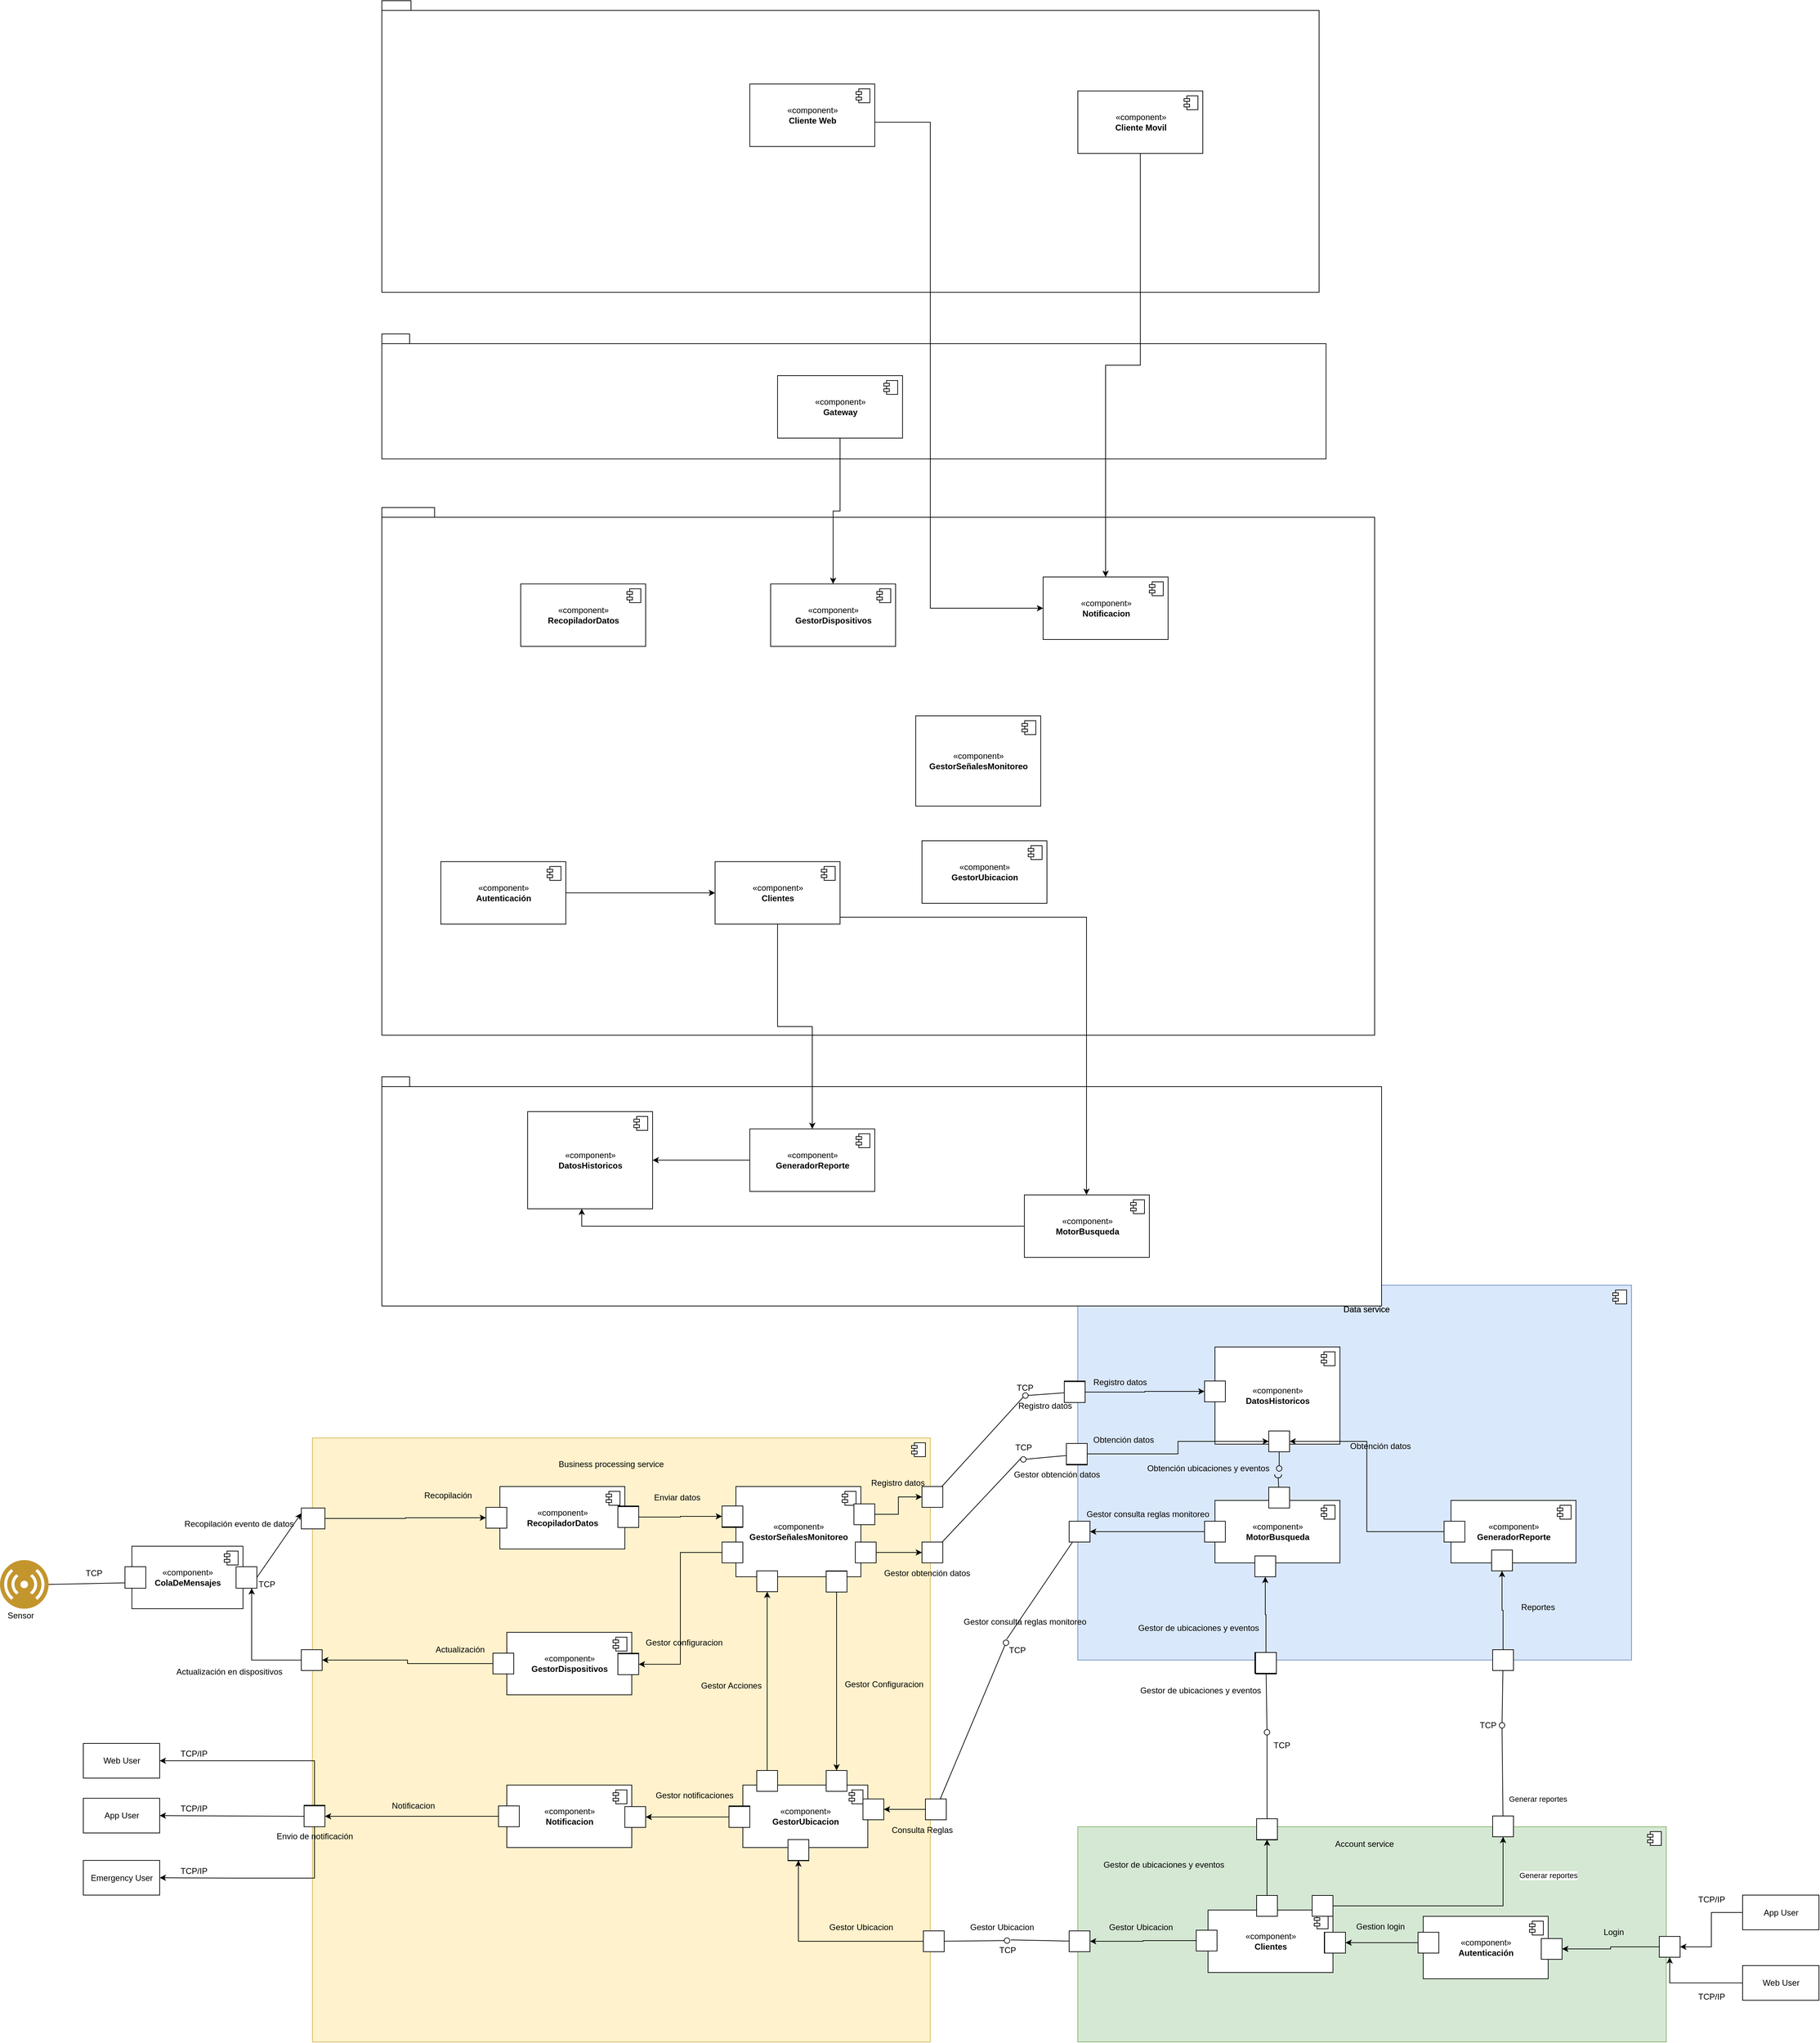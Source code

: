 <mxfile version="20.3.0" type="github">
  <diagram name="Page-1" id="5f0bae14-7c28-e335-631c-24af17079c00">
    <mxGraphModel dx="3397" dy="3831" grid="1" gridSize="10" guides="1" tooltips="1" connect="1" arrows="1" fold="1" page="1" pageScale="1" pageWidth="1100" pageHeight="850" background="none" math="0" shadow="0">
      <root>
        <mxCell id="0" />
        <mxCell id="1" parent="0" />
        <mxCell id="_3enAfRf96Bm5nbUzgbu-139" value="" style="html=1;dropTarget=0;fillColor=#fff2cc;strokeColor=#d6b656;" parent="1" vertex="1">
          <mxGeometry x="-110" y="100" width="890" height="870" as="geometry" />
        </mxCell>
        <mxCell id="_3enAfRf96Bm5nbUzgbu-140" value="" style="shape=module;jettyWidth=8;jettyHeight=4;" parent="_3enAfRf96Bm5nbUzgbu-139" vertex="1">
          <mxGeometry x="1" width="20" height="20" relative="1" as="geometry">
            <mxPoint x="-27" y="7" as="offset" />
          </mxGeometry>
        </mxCell>
        <mxCell id="_3enAfRf96Bm5nbUzgbu-137" value="" style="html=1;dropTarget=0;fillColor=#dae8fc;strokeColor=#6c8ebf;" parent="1" vertex="1">
          <mxGeometry x="992.5" y="-120" width="797.5" height="540" as="geometry" />
        </mxCell>
        <mxCell id="_3enAfRf96Bm5nbUzgbu-138" value="" style="shape=module;jettyWidth=8;jettyHeight=4;" parent="_3enAfRf96Bm5nbUzgbu-137" vertex="1">
          <mxGeometry x="1" width="20" height="20" relative="1" as="geometry">
            <mxPoint x="-27" y="7" as="offset" />
          </mxGeometry>
        </mxCell>
        <mxCell id="_3enAfRf96Bm5nbUzgbu-135" value="" style="html=1;dropTarget=0;fillColor=#d5e8d4;strokeColor=#82b366;" parent="1" vertex="1">
          <mxGeometry x="992.5" y="660" width="847.5" height="310" as="geometry" />
        </mxCell>
        <mxCell id="_3enAfRf96Bm5nbUzgbu-136" value="" style="shape=module;jettyWidth=8;jettyHeight=4;" parent="_3enAfRf96Bm5nbUzgbu-135" vertex="1">
          <mxGeometry x="1" width="20" height="20" relative="1" as="geometry">
            <mxPoint x="-27" y="7" as="offset" />
          </mxGeometry>
        </mxCell>
        <mxCell id="_3enAfRf96Bm5nbUzgbu-3" value="«component»&lt;br&gt;&lt;b&gt;RecopiladorDatos&lt;/b&gt;" style="html=1;dropTarget=0;" parent="1" vertex="1">
          <mxGeometry x="160" y="170" width="180" height="90" as="geometry" />
        </mxCell>
        <mxCell id="_3enAfRf96Bm5nbUzgbu-4" value="" style="shape=module;jettyWidth=8;jettyHeight=4;" parent="_3enAfRf96Bm5nbUzgbu-3" vertex="1">
          <mxGeometry x="1" width="20" height="20" relative="1" as="geometry">
            <mxPoint x="-27" y="7" as="offset" />
          </mxGeometry>
        </mxCell>
        <mxCell id="_3enAfRf96Bm5nbUzgbu-13" value="«component»&lt;br&gt;&lt;b&gt;Clientes&lt;/b&gt;" style="html=1;dropTarget=0;" parent="1" vertex="1">
          <mxGeometry x="1180" y="780" width="180" height="90" as="geometry" />
        </mxCell>
        <mxCell id="_3enAfRf96Bm5nbUzgbu-14" value="" style="shape=module;jettyWidth=8;jettyHeight=4;" parent="_3enAfRf96Bm5nbUzgbu-13" vertex="1">
          <mxGeometry x="1" width="20" height="20" relative="1" as="geometry">
            <mxPoint x="-27" y="7" as="offset" />
          </mxGeometry>
        </mxCell>
        <mxCell id="_3enAfRf96Bm5nbUzgbu-20" value="«component»&lt;br&gt;&lt;b&gt;GestorUbicacion&lt;br&gt;&lt;/b&gt;" style="html=1;dropTarget=0;" parent="1" vertex="1">
          <mxGeometry x="510" y="600" width="180" height="90" as="geometry" />
        </mxCell>
        <mxCell id="_3enAfRf96Bm5nbUzgbu-21" value="" style="shape=module;jettyWidth=8;jettyHeight=4;" parent="_3enAfRf96Bm5nbUzgbu-20" vertex="1">
          <mxGeometry x="1" width="20" height="20" relative="1" as="geometry">
            <mxPoint x="-27" y="7" as="offset" />
          </mxGeometry>
        </mxCell>
        <mxCell id="_3enAfRf96Bm5nbUzgbu-51" value="" style="html=1;rounded=0;" parent="1" vertex="1">
          <mxGeometry x="140" y="200" width="30" height="30" as="geometry" />
        </mxCell>
        <mxCell id="_3enAfRf96Bm5nbUzgbu-64" value="«component»&lt;br&gt;&lt;b&gt;Autenticación&lt;/b&gt;" style="html=1;dropTarget=0;" parent="1" vertex="1">
          <mxGeometry x="1490" y="789" width="180" height="90" as="geometry" />
        </mxCell>
        <mxCell id="_3enAfRf96Bm5nbUzgbu-65" value="" style="shape=module;jettyWidth=8;jettyHeight=4;" parent="_3enAfRf96Bm5nbUzgbu-64" vertex="1">
          <mxGeometry x="1" width="20" height="20" relative="1" as="geometry">
            <mxPoint x="-27" y="7" as="offset" />
          </mxGeometry>
        </mxCell>
        <mxCell id="_3enAfRf96Bm5nbUzgbu-78" value="«component»&lt;br&gt;&lt;b&gt;Notificacion&lt;/b&gt;" style="html=1;dropTarget=0;" parent="1" vertex="1">
          <mxGeometry x="170" y="600" width="180" height="90" as="geometry" />
        </mxCell>
        <mxCell id="_3enAfRf96Bm5nbUzgbu-79" value="" style="shape=module;jettyWidth=8;jettyHeight=4;" parent="_3enAfRf96Bm5nbUzgbu-78" vertex="1">
          <mxGeometry x="1" width="20" height="20" relative="1" as="geometry">
            <mxPoint x="-27" y="7" as="offset" />
          </mxGeometry>
        </mxCell>
        <mxCell id="_3enAfRf96Bm5nbUzgbu-84" value="«component»&lt;br&gt;&lt;b&gt;GestorSeñalesMonitoreo&lt;br&gt;&lt;/b&gt;" style="html=1;dropTarget=0;" parent="1" vertex="1">
          <mxGeometry x="500" y="170" width="180" height="130" as="geometry" />
        </mxCell>
        <mxCell id="_3enAfRf96Bm5nbUzgbu-85" value="" style="shape=module;jettyWidth=8;jettyHeight=4;" parent="_3enAfRf96Bm5nbUzgbu-84" vertex="1">
          <mxGeometry x="1" width="20" height="20" relative="1" as="geometry">
            <mxPoint x="-27" y="7" as="offset" />
          </mxGeometry>
        </mxCell>
        <mxCell id="_3enAfRf96Bm5nbUzgbu-104" value="«component»&lt;br&gt;&lt;b&gt;GestorDispositivos&lt;/b&gt;" style="html=1;dropTarget=0;" parent="1" vertex="1">
          <mxGeometry x="170" y="380" width="180" height="90" as="geometry" />
        </mxCell>
        <mxCell id="_3enAfRf96Bm5nbUzgbu-105" value="" style="shape=module;jettyWidth=8;jettyHeight=4;" parent="_3enAfRf96Bm5nbUzgbu-104" vertex="1">
          <mxGeometry x="1" width="20" height="20" relative="1" as="geometry">
            <mxPoint x="-27" y="7" as="offset" />
          </mxGeometry>
        </mxCell>
        <mxCell id="_3enAfRf96Bm5nbUzgbu-108" value="«component»&lt;br&gt;&lt;b&gt;MotorBusqueda&lt;/b&gt;" style="html=1;dropTarget=0;" parent="1" vertex="1">
          <mxGeometry x="1190" y="190" width="180" height="90" as="geometry" />
        </mxCell>
        <mxCell id="_3enAfRf96Bm5nbUzgbu-109" value="" style="shape=module;jettyWidth=8;jettyHeight=4;" parent="_3enAfRf96Bm5nbUzgbu-108" vertex="1">
          <mxGeometry x="1" width="20" height="20" relative="1" as="geometry">
            <mxPoint x="-27" y="7" as="offset" />
          </mxGeometry>
        </mxCell>
        <mxCell id="_3enAfRf96Bm5nbUzgbu-118" value="«component»&lt;br&gt;&lt;b&gt;GeneradorReporte&lt;/b&gt;" style="html=1;dropTarget=0;" parent="1" vertex="1">
          <mxGeometry x="1530" y="190" width="180" height="90" as="geometry" />
        </mxCell>
        <mxCell id="_3enAfRf96Bm5nbUzgbu-119" value="" style="shape=module;jettyWidth=8;jettyHeight=4;" parent="_3enAfRf96Bm5nbUzgbu-118" vertex="1">
          <mxGeometry x="1" width="20" height="20" relative="1" as="geometry">
            <mxPoint x="-27" y="7" as="offset" />
          </mxGeometry>
        </mxCell>
        <mxCell id="_3enAfRf96Bm5nbUzgbu-124" value="«component»&lt;br&gt;&lt;b&gt;DatosHistoricos&lt;br&gt;&lt;/b&gt;" style="html=1;dropTarget=0;" parent="1" vertex="1">
          <mxGeometry x="1190" y="-31" width="180" height="140" as="geometry" />
        </mxCell>
        <mxCell id="_3enAfRf96Bm5nbUzgbu-125" value="" style="shape=module;jettyWidth=8;jettyHeight=4;" parent="_3enAfRf96Bm5nbUzgbu-124" vertex="1">
          <mxGeometry x="1" width="20" height="20" relative="1" as="geometry">
            <mxPoint x="-27" y="7" as="offset" />
          </mxGeometry>
        </mxCell>
        <mxCell id="_3enAfRf96Bm5nbUzgbu-201" value="" style="html=1;rounded=0;direction=east;flipV=0;" parent="1" vertex="1">
          <mxGeometry x="480" y="199" width="30" height="30" as="geometry" />
        </mxCell>
        <mxCell id="_3enAfRf96Bm5nbUzgbu-207" value="" style="html=1;rounded=0;" parent="1" vertex="1">
          <mxGeometry x="330" y="198" width="30" height="30" as="geometry" />
        </mxCell>
        <mxCell id="_3enAfRf96Bm5nbUzgbu-210" value="Enviar datos" style="text;html=1;align=center;verticalAlign=middle;resizable=0;points=[];autosize=1;strokeColor=none;fillColor=none;" parent="1" vertex="1">
          <mxGeometry x="370" y="171" width="90" height="30" as="geometry" />
        </mxCell>
        <mxCell id="_3enAfRf96Bm5nbUzgbu-211" value="" style="html=1;rounded=0;" parent="1" vertex="1">
          <mxGeometry x="330" y="410" width="30" height="30" as="geometry" />
        </mxCell>
        <mxCell id="_3enAfRf96Bm5nbUzgbu-214" value="Gestor configuracion" style="text;html=1;align=center;verticalAlign=middle;resizable=0;points=[];autosize=1;strokeColor=none;fillColor=none;" parent="1" vertex="1">
          <mxGeometry x="355" y="380" width="140" height="30" as="geometry" />
        </mxCell>
        <mxCell id="_3enAfRf96Bm5nbUzgbu-216" value="" style="html=1;rounded=0;" parent="1" vertex="1">
          <mxGeometry x="340" y="631" width="30" height="30" as="geometry" />
        </mxCell>
        <mxCell id="_3enAfRf96Bm5nbUzgbu-222" value="" style="html=1;rounded=0;" parent="1" vertex="1">
          <mxGeometry x="490" y="630" width="30" height="30" as="geometry" />
        </mxCell>
        <mxCell id="_3enAfRf96Bm5nbUzgbu-225" value="Gestor notificaciones" style="text;html=1;align=center;verticalAlign=middle;resizable=0;points=[];autosize=1;strokeColor=none;fillColor=none;" parent="1" vertex="1">
          <mxGeometry x="370" y="600" width="140" height="30" as="geometry" />
        </mxCell>
        <mxCell id="Oq8nC_Cm_WS5WITI_CBQ-44" style="edgeStyle=orthogonalEdgeStyle;rounded=0;orthogonalLoop=1;jettySize=auto;html=1;entryX=1;entryY=0.5;entryDx=0;entryDy=0;" parent="1" source="_3enAfRf96Bm5nbUzgbu-226" target="_3enAfRf96Bm5nbUzgbu-582" edge="1">
          <mxGeometry relative="1" as="geometry" />
        </mxCell>
        <mxCell id="_3enAfRf96Bm5nbUzgbu-226" value="" style="html=1;rounded=0;" parent="1" vertex="1">
          <mxGeometry x="150" y="410" width="30" height="30" as="geometry" />
        </mxCell>
        <mxCell id="Oq8nC_Cm_WS5WITI_CBQ-46" style="edgeStyle=orthogonalEdgeStyle;rounded=0;orthogonalLoop=1;jettySize=auto;html=1;entryX=1;entryY=0.5;entryDx=0;entryDy=0;" parent="1" source="_3enAfRf96Bm5nbUzgbu-229" target="_3enAfRf96Bm5nbUzgbu-608" edge="1">
          <mxGeometry relative="1" as="geometry" />
        </mxCell>
        <mxCell id="_3enAfRf96Bm5nbUzgbu-229" value="" style="html=1;rounded=0;" parent="1" vertex="1">
          <mxGeometry x="158" y="630" width="30" height="30" as="geometry" />
        </mxCell>
        <mxCell id="_3enAfRf96Bm5nbUzgbu-238" value="" style="html=1;rounded=0;" parent="1" vertex="1">
          <mxGeometry x="530" y="579" width="30" height="30" as="geometry" />
        </mxCell>
        <mxCell id="_3enAfRf96Bm5nbUzgbu-247" value="" style="html=1;rounded=0;" parent="1" vertex="1">
          <mxGeometry x="530" y="291.5" width="30" height="30" as="geometry" />
        </mxCell>
        <mxCell id="_3enAfRf96Bm5nbUzgbu-251" value="Gestor Acciones" style="text;html=1;align=center;verticalAlign=middle;resizable=0;points=[];autosize=1;strokeColor=none;fillColor=none;" parent="1" vertex="1">
          <mxGeometry x="437.5" y="442" width="110" height="30" as="geometry" />
        </mxCell>
        <mxCell id="_3enAfRf96Bm5nbUzgbu-255" value="" style="html=1;rounded=0;direction=east;flipV=0;" parent="1" vertex="1">
          <mxGeometry x="630" y="291.5" width="30" height="30" as="geometry" />
        </mxCell>
        <mxCell id="_3enAfRf96Bm5nbUzgbu-261" value="" style="html=1;rounded=0;" parent="1" vertex="1">
          <mxGeometry x="630" y="579" width="30" height="30" as="geometry" />
        </mxCell>
        <mxCell id="_3enAfRf96Bm5nbUzgbu-264" value="Gestor Configuracion" style="text;html=1;align=center;verticalAlign=middle;resizable=0;points=[];autosize=1;strokeColor=none;fillColor=none;" parent="1" vertex="1">
          <mxGeometry x="643" y="440" width="140" height="30" as="geometry" />
        </mxCell>
        <mxCell id="_3enAfRf96Bm5nbUzgbu-265" value="" style="html=1;rounded=0;direction=east;flipV=0;" parent="1" vertex="1">
          <mxGeometry x="480" y="250" width="30" height="30" as="geometry" />
        </mxCell>
        <mxCell id="_3enAfRf96Bm5nbUzgbu-270" value="" style="html=1;rounded=0;" parent="1" vertex="1">
          <mxGeometry x="980" y="810" width="30" height="30" as="geometry" />
        </mxCell>
        <mxCell id="_3enAfRf96Bm5nbUzgbu-280" value="" style="html=1;rounded=0;direction=east;flipV=0;" parent="1" vertex="1">
          <mxGeometry x="770" y="810" width="30" height="30" as="geometry" />
        </mxCell>
        <mxCell id="_3enAfRf96Bm5nbUzgbu-284" value="Gestor Ubicacion" style="text;html=1;align=center;verticalAlign=middle;resizable=0;points=[];autosize=1;strokeColor=none;fillColor=none;" parent="1" vertex="1">
          <mxGeometry x="822.5" y="790" width="120" height="30" as="geometry" />
        </mxCell>
        <mxCell id="_3enAfRf96Bm5nbUzgbu-285" value="" style="html=1;rounded=0;direction=east;flipV=0;" parent="1" vertex="1">
          <mxGeometry x="575" y="679" width="30" height="30" as="geometry" />
        </mxCell>
        <mxCell id="_3enAfRf96Bm5nbUzgbu-291" value="Gestor Ubicacion" style="text;html=1;align=center;verticalAlign=middle;resizable=0;points=[];autosize=1;strokeColor=none;fillColor=none;" parent="1" vertex="1">
          <mxGeometry x="620" y="790" width="120" height="30" as="geometry" />
        </mxCell>
        <mxCell id="_3enAfRf96Bm5nbUzgbu-299" value="Gestor Ubicacion" style="text;html=1;align=center;verticalAlign=middle;resizable=0;points=[];autosize=1;strokeColor=none;fillColor=none;" parent="1" vertex="1">
          <mxGeometry x="1022.5" y="790" width="120" height="30" as="geometry" />
        </mxCell>
        <mxCell id="_3enAfRf96Bm5nbUzgbu-318" value="" style="html=1;rounded=0;" parent="1" vertex="1">
          <mxGeometry x="1347.5" y="812" width="30" height="30" as="geometry" />
        </mxCell>
        <mxCell id="_3enAfRf96Bm5nbUzgbu-321" value="Gestion login" style="text;html=1;align=center;verticalAlign=middle;resizable=0;points=[];autosize=1;strokeColor=none;fillColor=none;" parent="1" vertex="1">
          <mxGeometry x="1382.5" y="789" width="90" height="30" as="geometry" />
        </mxCell>
        <mxCell id="_3enAfRf96Bm5nbUzgbu-323" value="" style="html=1;rounded=0;" parent="1" vertex="1">
          <mxGeometry x="1250" y="648.5" width="30" height="30" as="geometry" />
        </mxCell>
        <mxCell id="_3enAfRf96Bm5nbUzgbu-329" value="" style="html=1;rounded=0;direction=east;flipV=0;" parent="1" vertex="1">
          <mxGeometry x="1248.5" y="409" width="30" height="30" as="geometry" />
        </mxCell>
        <mxCell id="_3enAfRf96Bm5nbUzgbu-332" value="Gestor de ubicaciones y eventos" style="text;html=1;align=center;verticalAlign=middle;resizable=0;points=[];autosize=1;strokeColor=none;fillColor=none;" parent="1" vertex="1">
          <mxGeometry x="1069" y="449" width="200" height="30" as="geometry" />
        </mxCell>
        <mxCell id="_3enAfRf96Bm5nbUzgbu-336" value="" style="html=1;rounded=0;direction=east;flipV=0;" parent="1" vertex="1">
          <mxGeometry x="1250" y="649" width="30" height="30" as="geometry" />
        </mxCell>
        <mxCell id="_3enAfRf96Bm5nbUzgbu-339" value="" style="html=1;rounded=0;" parent="1" vertex="1">
          <mxGeometry x="1250" y="759" width="30" height="30" as="geometry" />
        </mxCell>
        <mxCell id="_3enAfRf96Bm5nbUzgbu-342" value="Gestor de ubicaciones y eventos" style="text;html=1;align=center;verticalAlign=middle;resizable=0;points=[];autosize=1;strokeColor=none;fillColor=none;" parent="1" vertex="1">
          <mxGeometry x="1015.5" y="700" width="200" height="30" as="geometry" />
        </mxCell>
        <mxCell id="_3enAfRf96Bm5nbUzgbu-344" value="" style="html=1;rounded=0;direction=east;flipV=0;" parent="1" vertex="1">
          <mxGeometry x="1247.5" y="270" width="30" height="30" as="geometry" />
        </mxCell>
        <mxCell id="_3enAfRf96Bm5nbUzgbu-347" value="" style="html=1;rounded=0;" parent="1" vertex="1">
          <mxGeometry x="1247.5" y="409" width="30" height="30" as="geometry" />
        </mxCell>
        <mxCell id="_3enAfRf96Bm5nbUzgbu-350" value="Gestor de ubicaciones y eventos" style="text;html=1;align=center;verticalAlign=middle;resizable=0;points=[];autosize=1;strokeColor=none;fillColor=none;" parent="1" vertex="1">
          <mxGeometry x="1066" y="359" width="200" height="30" as="geometry" />
        </mxCell>
        <mxCell id="_3enAfRf96Bm5nbUzgbu-351" value="Gestor consulta reglas monitoreo" style="text;html=1;align=center;verticalAlign=middle;resizable=0;points=[];autosize=1;strokeColor=none;fillColor=none;" parent="1" vertex="1">
          <mxGeometry x="992.5" y="195" width="200" height="30" as="geometry" />
        </mxCell>
        <mxCell id="Oq8nC_Cm_WS5WITI_CBQ-82" style="edgeStyle=orthogonalEdgeStyle;rounded=0;orthogonalLoop=1;jettySize=auto;html=1;entryX=1;entryY=0.5;entryDx=0;entryDy=0;" parent="1" source="_3enAfRf96Bm5nbUzgbu-352" target="_3enAfRf96Bm5nbUzgbu-362" edge="1">
          <mxGeometry relative="1" as="geometry" />
        </mxCell>
        <mxCell id="_3enAfRf96Bm5nbUzgbu-352" value="" style="html=1;rounded=0;direction=east;flipV=0;" parent="1" vertex="1">
          <mxGeometry x="1175" y="220" width="30" height="30" as="geometry" />
        </mxCell>
        <mxCell id="_3enAfRf96Bm5nbUzgbu-355" value="" style="html=1;rounded=0;" parent="1" vertex="1">
          <mxGeometry x="980" y="220" width="30" height="30" as="geometry" />
        </mxCell>
        <mxCell id="_3enAfRf96Bm5nbUzgbu-359" value="" style="html=1;rounded=0;" parent="1" vertex="1">
          <mxGeometry x="773" y="620" width="30" height="30" as="geometry" />
        </mxCell>
        <mxCell id="_3enAfRf96Bm5nbUzgbu-360" value="" style="endArrow=none;html=1;rounded=0;align=center;verticalAlign=top;endFill=0;labelBackgroundColor=none;endSize=2;" parent="1" source="_3enAfRf96Bm5nbUzgbu-359" target="_3enAfRf96Bm5nbUzgbu-361" edge="1">
          <mxGeometry relative="1" as="geometry" />
        </mxCell>
        <mxCell id="_3enAfRf96Bm5nbUzgbu-361" value="" style="ellipse;html=1;fontSize=11;align=center;fillColor=none;points=[];aspect=fixed;resizable=0;verticalAlign=bottom;labelPosition=center;verticalLabelPosition=top;flipH=1;" parent="1" vertex="1">
          <mxGeometry x="885" y="391" width="8" height="8" as="geometry" />
        </mxCell>
        <mxCell id="_3enAfRf96Bm5nbUzgbu-362" value="" style="html=1;rounded=0;direction=east;flipV=0;" parent="1" vertex="1">
          <mxGeometry x="980" y="220" width="30" height="30" as="geometry" />
        </mxCell>
        <mxCell id="_3enAfRf96Bm5nbUzgbu-363" value="" style="endArrow=none;html=1;rounded=0;align=center;verticalAlign=top;endFill=0;labelBackgroundColor=none;endSize=2;" parent="1" source="_3enAfRf96Bm5nbUzgbu-362" edge="1">
          <mxGeometry relative="1" as="geometry">
            <mxPoint x="890" y="390" as="targetPoint" />
          </mxGeometry>
        </mxCell>
        <mxCell id="_3enAfRf96Bm5nbUzgbu-365" value="Gestor consulta reglas monitoreo" style="text;html=1;align=center;verticalAlign=middle;resizable=0;points=[];autosize=1;strokeColor=none;fillColor=none;" parent="1" vertex="1">
          <mxGeometry x="815.5" y="350" width="200" height="30" as="geometry" />
        </mxCell>
        <mxCell id="_3enAfRf96Bm5nbUzgbu-366" value="" style="html=1;rounded=0;" parent="1" vertex="1">
          <mxGeometry x="683" y="620" width="30" height="30" as="geometry" />
        </mxCell>
        <mxCell id="Oq8nC_Cm_WS5WITI_CBQ-83" style="edgeStyle=orthogonalEdgeStyle;rounded=0;orthogonalLoop=1;jettySize=auto;html=1;entryX=1;entryY=0.5;entryDx=0;entryDy=0;" parent="1" source="_3enAfRf96Bm5nbUzgbu-369" target="_3enAfRf96Bm5nbUzgbu-366" edge="1">
          <mxGeometry relative="1" as="geometry" />
        </mxCell>
        <mxCell id="_3enAfRf96Bm5nbUzgbu-369" value="" style="html=1;rounded=0;direction=east;flipV=0;" parent="1" vertex="1">
          <mxGeometry x="773" y="620" width="30" height="30" as="geometry" />
        </mxCell>
        <mxCell id="_3enAfRf96Bm5nbUzgbu-372" value="Consulta Reglas" style="text;html=1;align=center;verticalAlign=middle;resizable=0;points=[];autosize=1;strokeColor=none;fillColor=none;" parent="1" vertex="1">
          <mxGeometry x="713" y="650" width="110" height="30" as="geometry" />
        </mxCell>
        <mxCell id="_3enAfRf96Bm5nbUzgbu-374" value="" style="html=1;rounded=0;direction=east;flipV=0;" parent="1" vertex="1">
          <mxGeometry x="1175" y="18" width="30" height="30" as="geometry" />
        </mxCell>
        <mxCell id="_3enAfRf96Bm5nbUzgbu-377" value="" style="html=1;rounded=0;" parent="1" vertex="1">
          <mxGeometry x="973" y="18" width="30" height="30" as="geometry" />
        </mxCell>
        <mxCell id="_3enAfRf96Bm5nbUzgbu-383" value="" style="html=1;rounded=0;direction=east;flipV=0;" parent="1" vertex="1">
          <mxGeometry x="973" y="19" width="30" height="30" as="geometry" />
        </mxCell>
        <mxCell id="_3enAfRf96Bm5nbUzgbu-395" value="" style="html=1;rounded=0;" parent="1" vertex="1">
          <mxGeometry x="768" y="250" width="30" height="30" as="geometry" />
        </mxCell>
        <mxCell id="_3enAfRf96Bm5nbUzgbu-396" value="" style="html=1;rounded=0;" parent="1" vertex="1">
          <mxGeometry x="672" y="250" width="30" height="30" as="geometry" />
        </mxCell>
        <mxCell id="_3enAfRf96Bm5nbUzgbu-399" value="" style="html=1;rounded=0;direction=east;flipV=0;" parent="1" vertex="1">
          <mxGeometry x="768" y="250" width="30" height="30" as="geometry" />
        </mxCell>
        <mxCell id="_3enAfRf96Bm5nbUzgbu-404" value="" style="html=1;rounded=0;direction=east;flipV=0;" parent="1" vertex="1">
          <mxGeometry x="976" y="108" width="30" height="30" as="geometry" />
        </mxCell>
        <mxCell id="_3enAfRf96Bm5nbUzgbu-408" value="" style="html=1;rounded=0;" parent="1" vertex="1">
          <mxGeometry x="768" y="250" width="30" height="30" as="geometry" />
        </mxCell>
        <mxCell id="_3enAfRf96Bm5nbUzgbu-411" value="" style="html=1;rounded=0;" parent="1" vertex="1">
          <mxGeometry x="976" y="109" width="30" height="30" as="geometry" />
        </mxCell>
        <mxCell id="_3enAfRf96Bm5nbUzgbu-414" value="" style="html=1;rounded=0;direction=east;flipV=0;" parent="1" vertex="1">
          <mxGeometry x="1267.5" y="90" width="30" height="30" as="geometry" />
        </mxCell>
        <mxCell id="_3enAfRf96Bm5nbUzgbu-418" value="Registro datos" style="text;html=1;align=center;verticalAlign=middle;resizable=0;points=[];autosize=1;strokeColor=none;fillColor=none;" parent="1" vertex="1">
          <mxGeometry x="1003" y="5" width="100" height="30" as="geometry" />
        </mxCell>
        <mxCell id="_3enAfRf96Bm5nbUzgbu-419" value="Registro datos" style="text;html=1;align=center;verticalAlign=middle;resizable=0;points=[];autosize=1;strokeColor=none;fillColor=none;" parent="1" vertex="1">
          <mxGeometry x="894.5" y="39" width="100" height="30" as="geometry" />
        </mxCell>
        <mxCell id="_3enAfRf96Bm5nbUzgbu-420" value="Registro datos" style="text;html=1;align=center;verticalAlign=middle;resizable=0;points=[];autosize=1;strokeColor=none;fillColor=none;" parent="1" vertex="1">
          <mxGeometry x="683" y="150" width="100" height="30" as="geometry" />
        </mxCell>
        <mxCell id="_3enAfRf96Bm5nbUzgbu-421" value="Gestor obtención datos" style="text;html=1;align=center;verticalAlign=middle;resizable=0;points=[];autosize=1;strokeColor=none;fillColor=none;" parent="1" vertex="1">
          <mxGeometry x="886.5" y="138" width="150" height="30" as="geometry" />
        </mxCell>
        <mxCell id="_3enAfRf96Bm5nbUzgbu-422" value="Obtención datos" style="text;html=1;align=center;verticalAlign=middle;resizable=0;points=[];autosize=1;strokeColor=none;fillColor=none;" parent="1" vertex="1">
          <mxGeometry x="1003" y="88" width="110" height="30" as="geometry" />
        </mxCell>
        <mxCell id="_3enAfRf96Bm5nbUzgbu-423" value="Gestor obtención datos" style="text;html=1;align=center;verticalAlign=middle;resizable=0;points=[];autosize=1;strokeColor=none;fillColor=none;" parent="1" vertex="1">
          <mxGeometry x="700" y="280" width="150" height="30" as="geometry" />
        </mxCell>
        <mxCell id="_3enAfRf96Bm5nbUzgbu-426" value="" style="html=1;rounded=0;" parent="1" vertex="1">
          <mxGeometry x="1267.5" y="90" width="30" height="30" as="geometry" />
        </mxCell>
        <mxCell id="Oq8nC_Cm_WS5WITI_CBQ-90" style="edgeStyle=orthogonalEdgeStyle;rounded=0;orthogonalLoop=1;jettySize=auto;html=1;entryX=1;entryY=0.5;entryDx=0;entryDy=0;" parent="1" source="_3enAfRf96Bm5nbUzgbu-429" target="DgBIEgoMz3yJBFawCDEr-4" edge="1">
          <mxGeometry relative="1" as="geometry" />
        </mxCell>
        <mxCell id="_3enAfRf96Bm5nbUzgbu-429" value="" style="html=1;rounded=0;" parent="1" vertex="1">
          <mxGeometry x="1520" y="220" width="30" height="30" as="geometry" />
        </mxCell>
        <mxCell id="_3enAfRf96Bm5nbUzgbu-432" value="Obtención datos" style="text;html=1;align=center;verticalAlign=middle;resizable=0;points=[];autosize=1;strokeColor=none;fillColor=none;" parent="1" vertex="1">
          <mxGeometry x="1372.5" y="97" width="110" height="30" as="geometry" />
        </mxCell>
        <mxCell id="_3enAfRf96Bm5nbUzgbu-433" value="Generar reportes" style="edgeLabel;html=1;align=center;verticalAlign=middle;resizable=0;points=[];" parent="1" vertex="1" connectable="0">
          <mxGeometry x="1655" y="620" as="geometry" />
        </mxCell>
        <mxCell id="Oq8nC_Cm_WS5WITI_CBQ-87" style="edgeStyle=orthogonalEdgeStyle;rounded=0;orthogonalLoop=1;jettySize=auto;html=1;" parent="1" source="_3enAfRf96Bm5nbUzgbu-440" target="_3enAfRf96Bm5nbUzgbu-452" edge="1">
          <mxGeometry relative="1" as="geometry" />
        </mxCell>
        <mxCell id="_3enAfRf96Bm5nbUzgbu-440" value="" style="html=1;rounded=0;" parent="1" vertex="1">
          <mxGeometry x="672" y="250" width="30" height="30" as="geometry" />
        </mxCell>
        <mxCell id="_3enAfRf96Bm5nbUzgbu-443" value="" style="html=1;rounded=0;" parent="1" vertex="1">
          <mxGeometry x="768" y="250" width="30" height="30" as="geometry" />
        </mxCell>
        <mxCell id="Oq8nC_Cm_WS5WITI_CBQ-86" style="edgeStyle=orthogonalEdgeStyle;rounded=0;orthogonalLoop=1;jettySize=auto;html=1;" parent="1" source="_3enAfRf96Bm5nbUzgbu-446" target="_3enAfRf96Bm5nbUzgbu-455" edge="1">
          <mxGeometry relative="1" as="geometry" />
        </mxCell>
        <mxCell id="_3enAfRf96Bm5nbUzgbu-446" value="" style="html=1;rounded=0;" parent="1" vertex="1">
          <mxGeometry x="670" y="195" width="30" height="30" as="geometry" />
        </mxCell>
        <mxCell id="_3enAfRf96Bm5nbUzgbu-449" value="" style="html=1;rounded=0;" parent="1" vertex="1">
          <mxGeometry x="768" y="170" width="30" height="30" as="geometry" />
        </mxCell>
        <mxCell id="_3enAfRf96Bm5nbUzgbu-452" value="" style="html=1;rounded=0;" parent="1" vertex="1">
          <mxGeometry x="768" y="250" width="30" height="30" as="geometry" />
        </mxCell>
        <mxCell id="_3enAfRf96Bm5nbUzgbu-453" value="" style="endArrow=none;html=1;rounded=0;align=center;verticalAlign=top;endFill=0;labelBackgroundColor=none;endSize=2;entryX=1;entryY=0.375;entryDx=0;entryDy=0;entryPerimeter=0;" parent="1" source="_3enAfRf96Bm5nbUzgbu-452" target="_3enAfRf96Bm5nbUzgbu-460" edge="1">
          <mxGeometry relative="1" as="geometry">
            <mxPoint x="900" y="134.782" as="targetPoint" />
          </mxGeometry>
        </mxCell>
        <mxCell id="_3enAfRf96Bm5nbUzgbu-455" value="" style="html=1;rounded=0;" parent="1" vertex="1">
          <mxGeometry x="768" y="170" width="30" height="30" as="geometry" />
        </mxCell>
        <mxCell id="_3enAfRf96Bm5nbUzgbu-456" value="" style="endArrow=none;html=1;rounded=0;align=center;verticalAlign=top;endFill=0;labelBackgroundColor=none;endSize=2;entryX=0.875;entryY=0.751;entryDx=0;entryDy=0;entryPerimeter=0;" parent="1" source="_3enAfRf96Bm5nbUzgbu-455" target="_3enAfRf96Bm5nbUzgbu-463" edge="1">
          <mxGeometry relative="1" as="geometry">
            <mxPoint x="905" y="41.932" as="targetPoint" />
          </mxGeometry>
        </mxCell>
        <mxCell id="_3enAfRf96Bm5nbUzgbu-458" value="" style="html=1;rounded=0;" parent="1" vertex="1">
          <mxGeometry x="976" y="109" width="30" height="30" as="geometry" />
        </mxCell>
        <mxCell id="_3enAfRf96Bm5nbUzgbu-459" value="" style="endArrow=none;html=1;rounded=0;align=center;verticalAlign=top;endFill=0;labelBackgroundColor=none;endSize=2;" parent="1" source="_3enAfRf96Bm5nbUzgbu-458" target="_3enAfRf96Bm5nbUzgbu-460" edge="1">
          <mxGeometry relative="1" as="geometry" />
        </mxCell>
        <mxCell id="_3enAfRf96Bm5nbUzgbu-460" value="" style="ellipse;html=1;fontSize=11;align=center;fillColor=none;points=[];aspect=fixed;resizable=0;verticalAlign=bottom;labelPosition=center;verticalLabelPosition=top;flipH=1;" parent="1" vertex="1">
          <mxGeometry x="910" y="127" width="8" height="8" as="geometry" />
        </mxCell>
        <mxCell id="_3enAfRf96Bm5nbUzgbu-461" value="" style="html=1;rounded=0;" parent="1" vertex="1">
          <mxGeometry x="973" y="19" width="30" height="30" as="geometry" />
        </mxCell>
        <mxCell id="_3enAfRf96Bm5nbUzgbu-462" value="" style="endArrow=none;html=1;rounded=0;align=center;verticalAlign=top;endFill=0;labelBackgroundColor=none;endSize=2;" parent="1" source="_3enAfRf96Bm5nbUzgbu-461" target="_3enAfRf96Bm5nbUzgbu-463" edge="1">
          <mxGeometry relative="1" as="geometry" />
        </mxCell>
        <mxCell id="_3enAfRf96Bm5nbUzgbu-463" value="" style="ellipse;html=1;fontSize=11;align=center;fillColor=none;points=[];aspect=fixed;resizable=0;verticalAlign=bottom;labelPosition=center;verticalLabelPosition=top;flipH=1;" parent="1" vertex="1">
          <mxGeometry x="913" y="35" width="8" height="8" as="geometry" />
        </mxCell>
        <mxCell id="Oq8nC_Cm_WS5WITI_CBQ-89" style="edgeStyle=orthogonalEdgeStyle;rounded=0;orthogonalLoop=1;jettySize=auto;html=1;entryX=0;entryY=0.5;entryDx=0;entryDy=0;" parent="1" source="_3enAfRf96Bm5nbUzgbu-466" target="_3enAfRf96Bm5nbUzgbu-472" edge="1">
          <mxGeometry relative="1" as="geometry" />
        </mxCell>
        <mxCell id="_3enAfRf96Bm5nbUzgbu-466" value="" style="html=1;rounded=0;" parent="1" vertex="1">
          <mxGeometry x="973" y="19" width="30" height="30" as="geometry" />
        </mxCell>
        <mxCell id="Oq8nC_Cm_WS5WITI_CBQ-88" style="edgeStyle=orthogonalEdgeStyle;rounded=0;orthogonalLoop=1;jettySize=auto;html=1;" parent="1" source="_3enAfRf96Bm5nbUzgbu-469" target="DgBIEgoMz3yJBFawCDEr-4" edge="1">
          <mxGeometry relative="1" as="geometry" />
        </mxCell>
        <mxCell id="_3enAfRf96Bm5nbUzgbu-469" value="" style="html=1;rounded=0;" parent="1" vertex="1">
          <mxGeometry x="976" y="108" width="30" height="30" as="geometry" />
        </mxCell>
        <mxCell id="_3enAfRf96Bm5nbUzgbu-472" value="" style="html=1;rounded=0;" parent="1" vertex="1">
          <mxGeometry x="1175" y="18" width="30" height="30" as="geometry" />
        </mxCell>
        <mxCell id="_3enAfRf96Bm5nbUzgbu-475" value="" style="html=1;rounded=0;" parent="1" vertex="1">
          <mxGeometry x="1267.5" y="90" width="30" height="30" as="geometry" />
        </mxCell>
        <mxCell id="Oq8nC_Cm_WS5WITI_CBQ-91" style="edgeStyle=orthogonalEdgeStyle;rounded=0;orthogonalLoop=1;jettySize=auto;html=1;entryX=1;entryY=0.5;entryDx=0;entryDy=0;" parent="1" source="_3enAfRf96Bm5nbUzgbu-478" target="_3enAfRf96Bm5nbUzgbu-487" edge="1">
          <mxGeometry relative="1" as="geometry" />
        </mxCell>
        <mxCell id="_3enAfRf96Bm5nbUzgbu-478" value="" style="html=1;rounded=0;direction=east;flipV=0;" parent="1" vertex="1">
          <mxGeometry x="1163" y="809" width="30" height="30" as="geometry" />
        </mxCell>
        <mxCell id="_3enAfRf96Bm5nbUzgbu-481" value="" style="html=1;rounded=0;" parent="1" vertex="1">
          <mxGeometry x="980" y="810" width="30" height="30" as="geometry" />
        </mxCell>
        <mxCell id="_3enAfRf96Bm5nbUzgbu-484" value="" style="html=1;rounded=0;" parent="1" vertex="1">
          <mxGeometry x="770" y="810" width="30" height="30" as="geometry" />
        </mxCell>
        <mxCell id="_3enAfRf96Bm5nbUzgbu-485" value="" style="endArrow=none;html=1;rounded=0;align=center;verticalAlign=top;endFill=0;labelBackgroundColor=none;endSize=2;" parent="1" source="_3enAfRf96Bm5nbUzgbu-484" target="_3enAfRf96Bm5nbUzgbu-486" edge="1">
          <mxGeometry relative="1" as="geometry" />
        </mxCell>
        <mxCell id="_3enAfRf96Bm5nbUzgbu-486" value="" style="ellipse;html=1;fontSize=11;align=center;fillColor=none;points=[];aspect=fixed;resizable=0;verticalAlign=bottom;labelPosition=center;verticalLabelPosition=top;flipH=1;" parent="1" vertex="1">
          <mxGeometry x="886.5" y="820" width="8" height="8" as="geometry" />
        </mxCell>
        <mxCell id="_3enAfRf96Bm5nbUzgbu-487" value="" style="html=1;rounded=0;direction=east;flipV=0;" parent="1" vertex="1">
          <mxGeometry x="980" y="810" width="30" height="30" as="geometry" />
        </mxCell>
        <mxCell id="_3enAfRf96Bm5nbUzgbu-488" value="" style="endArrow=none;html=1;rounded=0;align=center;verticalAlign=top;endFill=0;labelBackgroundColor=none;endSize=2;entryX=0.612;entryY=1.1;entryDx=0;entryDy=0;entryPerimeter=0;" parent="1" source="_3enAfRf96Bm5nbUzgbu-487" target="_3enAfRf96Bm5nbUzgbu-284" edge="1">
          <mxGeometry relative="1" as="geometry">
            <mxPoint x="886.5" y="826.955" as="targetPoint" />
          </mxGeometry>
        </mxCell>
        <mxCell id="Oq8nC_Cm_WS5WITI_CBQ-77" style="edgeStyle=orthogonalEdgeStyle;rounded=0;orthogonalLoop=1;jettySize=auto;html=1;entryX=0.5;entryY=1;entryDx=0;entryDy=0;" parent="1" source="_3enAfRf96Bm5nbUzgbu-490" target="_3enAfRf96Bm5nbUzgbu-493" edge="1">
          <mxGeometry relative="1" as="geometry" />
        </mxCell>
        <mxCell id="_3enAfRf96Bm5nbUzgbu-490" value="" style="html=1;rounded=0;direction=east;flipV=0;" parent="1" vertex="1">
          <mxGeometry x="770" y="810" width="30" height="30" as="geometry" />
        </mxCell>
        <mxCell id="_3enAfRf96Bm5nbUzgbu-493" value="" style="html=1;rounded=0;" parent="1" vertex="1">
          <mxGeometry x="575" y="678.5" width="30" height="30" as="geometry" />
        </mxCell>
        <mxCell id="Oq8nC_Cm_WS5WITI_CBQ-78" style="edgeStyle=orthogonalEdgeStyle;rounded=0;orthogonalLoop=1;jettySize=auto;html=1;entryX=0.5;entryY=1;entryDx=0;entryDy=0;" parent="1" source="_3enAfRf96Bm5nbUzgbu-496" target="_3enAfRf96Bm5nbUzgbu-508" edge="1">
          <mxGeometry relative="1" as="geometry" />
        </mxCell>
        <mxCell id="_3enAfRf96Bm5nbUzgbu-496" value="" style="html=1;rounded=0;" parent="1" vertex="1">
          <mxGeometry x="1250" y="759" width="30" height="30" as="geometry" />
        </mxCell>
        <mxCell id="_3enAfRf96Bm5nbUzgbu-499" value="" style="html=1;rounded=0;" parent="1" vertex="1">
          <mxGeometry x="1250" y="648.5" width="30" height="30" as="geometry" />
        </mxCell>
        <mxCell id="_3enAfRf96Bm5nbUzgbu-502" value="" style="html=1;rounded=0;" parent="1" vertex="1">
          <mxGeometry x="1248.5" y="410" width="30" height="30" as="geometry" />
        </mxCell>
        <mxCell id="_3enAfRf96Bm5nbUzgbu-503" value="" style="endArrow=none;html=1;rounded=0;align=center;verticalAlign=top;endFill=0;labelBackgroundColor=none;endSize=2;" parent="1" source="_3enAfRf96Bm5nbUzgbu-502" target="_3enAfRf96Bm5nbUzgbu-504" edge="1">
          <mxGeometry relative="1" as="geometry" />
        </mxCell>
        <mxCell id="_3enAfRf96Bm5nbUzgbu-504" value="" style="ellipse;html=1;fontSize=11;align=center;fillColor=none;points=[];aspect=fixed;resizable=0;verticalAlign=bottom;labelPosition=center;verticalLabelPosition=top;flipH=1;" parent="1" vertex="1">
          <mxGeometry x="1261" y="520" width="8" height="8" as="geometry" />
        </mxCell>
        <mxCell id="_3enAfRf96Bm5nbUzgbu-508" value="" style="html=1;rounded=0;" parent="1" vertex="1">
          <mxGeometry x="1250" y="648.5" width="30" height="30" as="geometry" />
        </mxCell>
        <mxCell id="_3enAfRf96Bm5nbUzgbu-509" value="" style="endArrow=none;html=1;rounded=0;align=center;verticalAlign=top;endFill=0;labelBackgroundColor=none;endSize=2;" parent="1" source="_3enAfRf96Bm5nbUzgbu-508" target="_3enAfRf96Bm5nbUzgbu-504" edge="1">
          <mxGeometry relative="1" as="geometry">
            <mxPoint x="1265" y="537.5" as="targetPoint" />
          </mxGeometry>
        </mxCell>
        <mxCell id="Oq8nC_Cm_WS5WITI_CBQ-81" style="edgeStyle=orthogonalEdgeStyle;rounded=0;orthogonalLoop=1;jettySize=auto;html=1;entryX=0.5;entryY=1;entryDx=0;entryDy=0;" parent="1" source="_3enAfRf96Bm5nbUzgbu-511" target="_3enAfRf96Bm5nbUzgbu-514" edge="1">
          <mxGeometry relative="1" as="geometry" />
        </mxCell>
        <mxCell id="_3enAfRf96Bm5nbUzgbu-511" value="" style="html=1;rounded=0;" parent="1" vertex="1">
          <mxGeometry x="1248.5" y="409" width="30" height="30" as="geometry" />
        </mxCell>
        <mxCell id="_3enAfRf96Bm5nbUzgbu-514" value="" style="html=1;rounded=0;" parent="1" vertex="1">
          <mxGeometry x="1247.5" y="270" width="30" height="30" as="geometry" />
        </mxCell>
        <mxCell id="_3enAfRf96Bm5nbUzgbu-517" value="" style="html=1;rounded=0;" parent="1" vertex="1">
          <mxGeometry x="1347.5" y="812" width="30" height="30" as="geometry" />
        </mxCell>
        <mxCell id="_3enAfRf96Bm5nbUzgbu-520" value="" style="html=1;rounded=0;" parent="1" vertex="1">
          <mxGeometry x="1482.5" y="812" width="30" height="30" as="geometry" />
        </mxCell>
        <mxCell id="_3enAfRf96Bm5nbUzgbu-523" value="" style="html=1;rounded=0;direction=east;flipV=0;" parent="1" vertex="1">
          <mxGeometry x="530" y="291.5" width="30" height="30" as="geometry" />
        </mxCell>
        <mxCell id="Oq8nC_Cm_WS5WITI_CBQ-75" style="edgeStyle=orthogonalEdgeStyle;rounded=0;orthogonalLoop=1;jettySize=auto;html=1;" parent="1" source="_3enAfRf96Bm5nbUzgbu-526" target="_3enAfRf96Bm5nbUzgbu-523" edge="1">
          <mxGeometry relative="1" as="geometry" />
        </mxCell>
        <mxCell id="_3enAfRf96Bm5nbUzgbu-526" value="" style="html=1;rounded=0;" parent="1" vertex="1">
          <mxGeometry x="530" y="579" width="30" height="30" as="geometry" />
        </mxCell>
        <mxCell id="_3enAfRf96Bm5nbUzgbu-532" value="" style="html=1;rounded=0;" parent="1" vertex="1">
          <mxGeometry x="630" y="579" width="30" height="30" as="geometry" />
        </mxCell>
        <mxCell id="Oq8nC_Cm_WS5WITI_CBQ-76" style="edgeStyle=orthogonalEdgeStyle;rounded=0;orthogonalLoop=1;jettySize=auto;html=1;" parent="1" source="_3enAfRf96Bm5nbUzgbu-535" target="_3enAfRf96Bm5nbUzgbu-532" edge="1">
          <mxGeometry relative="1" as="geometry" />
        </mxCell>
        <mxCell id="_3enAfRf96Bm5nbUzgbu-535" value="" style="html=1;rounded=0;" parent="1" vertex="1">
          <mxGeometry x="630" y="292" width="30" height="30" as="geometry" />
        </mxCell>
        <mxCell id="Oq8nC_Cm_WS5WITI_CBQ-74" style="edgeStyle=orthogonalEdgeStyle;rounded=0;orthogonalLoop=1;jettySize=auto;html=1;entryX=1;entryY=0.5;entryDx=0;entryDy=0;" parent="1" source="_3enAfRf96Bm5nbUzgbu-538" target="_3enAfRf96Bm5nbUzgbu-541" edge="1">
          <mxGeometry relative="1" as="geometry" />
        </mxCell>
        <mxCell id="_3enAfRf96Bm5nbUzgbu-538" value="" style="html=1;rounded=0;direction=east;flipV=0;" parent="1" vertex="1">
          <mxGeometry x="490" y="631" width="30" height="30" as="geometry" />
        </mxCell>
        <mxCell id="_3enAfRf96Bm5nbUzgbu-541" value="" style="html=1;rounded=0;" parent="1" vertex="1">
          <mxGeometry x="340" y="631" width="30" height="30" as="geometry" />
        </mxCell>
        <mxCell id="Oq8nC_Cm_WS5WITI_CBQ-73" style="edgeStyle=orthogonalEdgeStyle;rounded=0;orthogonalLoop=1;jettySize=auto;html=1;entryX=1;entryY=0.5;entryDx=0;entryDy=0;" parent="1" source="_3enAfRf96Bm5nbUzgbu-544" target="_3enAfRf96Bm5nbUzgbu-547" edge="1">
          <mxGeometry relative="1" as="geometry" />
        </mxCell>
        <mxCell id="_3enAfRf96Bm5nbUzgbu-544" value="" style="html=1;rounded=0;direction=east;flipV=0;" parent="1" vertex="1">
          <mxGeometry x="480" y="250" width="30" height="30" as="geometry" />
        </mxCell>
        <mxCell id="_3enAfRf96Bm5nbUzgbu-547" value="" style="html=1;rounded=0;" parent="1" vertex="1">
          <mxGeometry x="330" y="411" width="30" height="30" as="geometry" />
        </mxCell>
        <mxCell id="Oq8nC_Cm_WS5WITI_CBQ-43" style="edgeStyle=orthogonalEdgeStyle;rounded=0;orthogonalLoop=1;jettySize=auto;html=1;" parent="1" source="_3enAfRf96Bm5nbUzgbu-550" target="_3enAfRf96Bm5nbUzgbu-553" edge="1">
          <mxGeometry relative="1" as="geometry" />
        </mxCell>
        <mxCell id="_3enAfRf96Bm5nbUzgbu-550" value="" style="html=1;rounded=0;" parent="1" vertex="1">
          <mxGeometry x="330" y="199" width="30" height="30" as="geometry" />
        </mxCell>
        <mxCell id="_3enAfRf96Bm5nbUzgbu-553" value="" style="html=1;rounded=0;" parent="1" vertex="1">
          <mxGeometry x="480" y="198" width="30" height="30" as="geometry" />
        </mxCell>
        <mxCell id="_3enAfRf96Bm5nbUzgbu-556" value="" style="html=1;rounded=0;" parent="1" vertex="1">
          <mxGeometry x="1590" y="644.5" width="30" height="30" as="geometry" />
        </mxCell>
        <mxCell id="_3enAfRf96Bm5nbUzgbu-557" value="" style="endArrow=none;html=1;rounded=0;align=center;verticalAlign=top;endFill=0;labelBackgroundColor=none;endSize=2;" parent="1" source="_3enAfRf96Bm5nbUzgbu-556" target="Oq8nC_Cm_WS5WITI_CBQ-35" edge="1">
          <mxGeometry relative="1" as="geometry">
            <mxPoint x="1603.528" y="527.5" as="targetPoint" />
          </mxGeometry>
        </mxCell>
        <mxCell id="_3enAfRf96Bm5nbUzgbu-559" value="" style="html=1;rounded=0;" parent="1" vertex="1">
          <mxGeometry x="1590" y="405" width="30" height="30" as="geometry" />
        </mxCell>
        <mxCell id="_3enAfRf96Bm5nbUzgbu-560" value="" style="endArrow=none;html=1;rounded=0;align=center;verticalAlign=top;endFill=0;labelBackgroundColor=none;endSize=2;startArrow=none;" parent="1" source="Oq8nC_Cm_WS5WITI_CBQ-35" edge="1">
          <mxGeometry relative="1" as="geometry">
            <mxPoint x="1605" y="510" as="targetPoint" />
          </mxGeometry>
        </mxCell>
        <mxCell id="_3enAfRf96Bm5nbUzgbu-562" value="" style="html=1;rounded=0;" parent="1" vertex="1">
          <mxGeometry x="1588.5" y="261.5" width="30" height="30" as="geometry" />
        </mxCell>
        <mxCell id="Oq8nC_Cm_WS5WITI_CBQ-80" style="edgeStyle=orthogonalEdgeStyle;rounded=0;orthogonalLoop=1;jettySize=auto;html=1;entryX=0.5;entryY=1;entryDx=0;entryDy=0;" parent="1" source="_3enAfRf96Bm5nbUzgbu-565" target="_3enAfRf96Bm5nbUzgbu-562" edge="1">
          <mxGeometry relative="1" as="geometry" />
        </mxCell>
        <mxCell id="_3enAfRf96Bm5nbUzgbu-565" value="" style="html=1;rounded=0;" parent="1" vertex="1">
          <mxGeometry x="1590" y="405" width="30" height="30" as="geometry" />
        </mxCell>
        <mxCell id="Oq8nC_Cm_WS5WITI_CBQ-79" style="edgeStyle=orthogonalEdgeStyle;rounded=0;orthogonalLoop=1;jettySize=auto;html=1;entryX=0.5;entryY=1;entryDx=0;entryDy=0;" parent="1" source="_3enAfRf96Bm5nbUzgbu-568" target="_3enAfRf96Bm5nbUzgbu-571" edge="1">
          <mxGeometry relative="1" as="geometry" />
        </mxCell>
        <mxCell id="_3enAfRf96Bm5nbUzgbu-568" value="" style="html=1;rounded=0;" parent="1" vertex="1">
          <mxGeometry x="1330" y="759" width="30" height="30" as="geometry" />
        </mxCell>
        <mxCell id="_3enAfRf96Bm5nbUzgbu-571" value="" style="html=1;rounded=0;" parent="1" vertex="1">
          <mxGeometry x="1590" y="644.5" width="30" height="30" as="geometry" />
        </mxCell>
        <mxCell id="_3enAfRf96Bm5nbUzgbu-574" value="Generar reportes" style="edgeLabel;html=1;align=center;verticalAlign=middle;resizable=0;points=[];" parent="1" vertex="1" connectable="0">
          <mxGeometry x="1670" y="730" as="geometry" />
        </mxCell>
        <mxCell id="_3enAfRf96Bm5nbUzgbu-575" value="Reportes" style="text;html=1;align=center;verticalAlign=middle;resizable=0;points=[];autosize=1;strokeColor=none;fillColor=none;" parent="1" vertex="1">
          <mxGeometry x="1620" y="329" width="70" height="30" as="geometry" />
        </mxCell>
        <mxCell id="Oq8nC_Cm_WS5WITI_CBQ-97" style="edgeStyle=orthogonalEdgeStyle;rounded=0;orthogonalLoop=1;jettySize=auto;html=1;entryX=1;entryY=0.5;entryDx=0;entryDy=0;" parent="1" source="_3enAfRf96Bm5nbUzgbu-576" target="_3enAfRf96Bm5nbUzgbu-579" edge="1">
          <mxGeometry relative="1" as="geometry" />
        </mxCell>
        <mxCell id="_3enAfRf96Bm5nbUzgbu-576" value="" style="html=1;rounded=0;direction=east;flipV=0;" parent="1" vertex="1">
          <mxGeometry x="1482.5" y="812" width="30" height="30" as="geometry" />
        </mxCell>
        <mxCell id="_3enAfRf96Bm5nbUzgbu-579" value="" style="html=1;rounded=0;" parent="1" vertex="1">
          <mxGeometry x="1348" y="812" width="30" height="30" as="geometry" />
        </mxCell>
        <mxCell id="Oq8nC_Cm_WS5WITI_CBQ-45" style="edgeStyle=orthogonalEdgeStyle;rounded=0;orthogonalLoop=1;jettySize=auto;html=1;entryX=0.75;entryY=1;entryDx=0;entryDy=0;" parent="1" source="_3enAfRf96Bm5nbUzgbu-582" target="Oq8nC_Cm_WS5WITI_CBQ-8" edge="1">
          <mxGeometry relative="1" as="geometry" />
        </mxCell>
        <mxCell id="_3enAfRf96Bm5nbUzgbu-582" value="" style="fontStyle=0;labelPosition=right;verticalLabelPosition=middle;align=left;verticalAlign=middle;spacingLeft=2;" parent="1" vertex="1">
          <mxGeometry x="-126" y="405" width="30" height="30" as="geometry" />
        </mxCell>
        <mxCell id="Oq8nC_Cm_WS5WITI_CBQ-42" style="edgeStyle=orthogonalEdgeStyle;rounded=0;orthogonalLoop=1;jettySize=auto;html=1;" parent="1" source="_3enAfRf96Bm5nbUzgbu-591" target="_3enAfRf96Bm5nbUzgbu-51" edge="1">
          <mxGeometry relative="1" as="geometry" />
        </mxCell>
        <mxCell id="_3enAfRf96Bm5nbUzgbu-591" value="" style="fontStyle=0;labelPosition=right;verticalLabelPosition=middle;align=left;verticalAlign=middle;spacingLeft=2;" parent="1" vertex="1">
          <mxGeometry x="-126" y="201" width="34" height="30" as="geometry" />
        </mxCell>
        <mxCell id="_3enAfRf96Bm5nbUzgbu-592" value="" style="fontStyle=0;labelPosition=right;verticalLabelPosition=middle;align=left;verticalAlign=middle;spacingLeft=2;" parent="1" vertex="1">
          <mxGeometry x="-122" y="629" width="30" height="30" as="geometry" />
        </mxCell>
        <mxCell id="_3enAfRf96Bm5nbUzgbu-593" value="" style="fontStyle=0;labelPosition=right;verticalLabelPosition=middle;align=left;verticalAlign=middle;spacingLeft=2;" parent="1" vertex="1">
          <mxGeometry x="1830" y="818" width="30" height="30" as="geometry" />
        </mxCell>
        <mxCell id="_3enAfRf96Bm5nbUzgbu-594" value="" style="html=1;rounded=0;" parent="1" vertex="1">
          <mxGeometry x="1660" y="821" width="30" height="30" as="geometry" />
        </mxCell>
        <mxCell id="Oq8nC_Cm_WS5WITI_CBQ-49" style="edgeStyle=orthogonalEdgeStyle;rounded=0;orthogonalLoop=1;jettySize=auto;html=1;entryX=1;entryY=0.5;entryDx=0;entryDy=0;" parent="1" source="_3enAfRf96Bm5nbUzgbu-608" target="Oq8nC_Cm_WS5WITI_CBQ-63" edge="1">
          <mxGeometry relative="1" as="geometry">
            <mxPoint x="-310" y="680" as="targetPoint" />
            <Array as="points">
              <mxPoint x="-107" y="565" />
            </Array>
          </mxGeometry>
        </mxCell>
        <mxCell id="Oq8nC_Cm_WS5WITI_CBQ-69" style="edgeStyle=orthogonalEdgeStyle;rounded=0;orthogonalLoop=1;jettySize=auto;html=1;entryX=1;entryY=0.5;entryDx=0;entryDy=0;" parent="1" source="_3enAfRf96Bm5nbUzgbu-608" target="Oq8nC_Cm_WS5WITI_CBQ-68" edge="1">
          <mxGeometry relative="1" as="geometry">
            <Array as="points">
              <mxPoint x="-107" y="734" />
              <mxPoint x="-226" y="734" />
            </Array>
          </mxGeometry>
        </mxCell>
        <mxCell id="_3enAfRf96Bm5nbUzgbu-608" value="" style="html=1;rounded=0;" parent="1" vertex="1">
          <mxGeometry x="-122" y="630" width="30" height="30" as="geometry" />
        </mxCell>
        <mxCell id="Oq8nC_Cm_WS5WITI_CBQ-96" style="edgeStyle=orthogonalEdgeStyle;rounded=0;orthogonalLoop=1;jettySize=auto;html=1;entryX=1;entryY=0.5;entryDx=0;entryDy=0;" parent="1" source="_3enAfRf96Bm5nbUzgbu-611" target="_3enAfRf96Bm5nbUzgbu-594" edge="1">
          <mxGeometry relative="1" as="geometry" />
        </mxCell>
        <mxCell id="_3enAfRf96Bm5nbUzgbu-611" value="" style="html=1;rounded=0;" parent="1" vertex="1">
          <mxGeometry x="1830" y="818" width="30" height="30" as="geometry" />
        </mxCell>
        <mxCell id="_3enAfRf96Bm5nbUzgbu-614" value="Login" style="text;html=1;align=center;verticalAlign=middle;resizable=0;points=[];autosize=1;strokeColor=none;fillColor=none;" parent="1" vertex="1">
          <mxGeometry x="1739" y="797" width="50" height="30" as="geometry" />
        </mxCell>
        <mxCell id="_3enAfRf96Bm5nbUzgbu-616" value="Notificacion" style="text;html=1;align=center;verticalAlign=middle;resizable=0;points=[];autosize=1;strokeColor=none;fillColor=none;" parent="1" vertex="1">
          <mxGeometry x="-10" y="614.5" width="90" height="30" as="geometry" />
        </mxCell>
        <mxCell id="_3enAfRf96Bm5nbUzgbu-617" value="Actualización&amp;nbsp;" style="text;html=1;align=center;verticalAlign=middle;resizable=0;points=[];autosize=1;strokeColor=none;fillColor=none;" parent="1" vertex="1">
          <mxGeometry x="54" y="390" width="100" height="30" as="geometry" />
        </mxCell>
        <mxCell id="_3enAfRf96Bm5nbUzgbu-618" value="Recopilación" style="text;html=1;align=center;verticalAlign=middle;resizable=0;points=[];autosize=1;strokeColor=none;fillColor=none;" parent="1" vertex="1">
          <mxGeometry x="40" y="168" width="90" height="30" as="geometry" />
        </mxCell>
        <mxCell id="_3enAfRf96Bm5nbUzgbu-619" value="Recopilación evento de datos" style="text;html=1;align=center;verticalAlign=middle;resizable=0;points=[];autosize=1;strokeColor=none;fillColor=none;" parent="1" vertex="1">
          <mxGeometry x="-306" y="209" width="180" height="30" as="geometry" />
        </mxCell>
        <mxCell id="_3enAfRf96Bm5nbUzgbu-620" value="Actualización en dispositivos" style="text;html=1;align=center;verticalAlign=middle;resizable=0;points=[];autosize=1;strokeColor=none;fillColor=none;" parent="1" vertex="1">
          <mxGeometry x="-320" y="422" width="180" height="30" as="geometry" />
        </mxCell>
        <mxCell id="_3enAfRf96Bm5nbUzgbu-621" value="Envio de notificación" style="text;html=1;align=center;verticalAlign=middle;resizable=0;points=[];autosize=1;strokeColor=none;fillColor=none;" parent="1" vertex="1">
          <mxGeometry x="-172" y="659" width="130" height="30" as="geometry" />
        </mxCell>
        <mxCell id="_3enAfRf96Bm5nbUzgbu-626" value="Business processing service" style="text;html=1;align=center;verticalAlign=middle;resizable=0;points=[];autosize=1;strokeColor=none;fillColor=none;" parent="1" vertex="1">
          <mxGeometry x="230" y="122.5" width="180" height="30" as="geometry" />
        </mxCell>
        <mxCell id="_3enAfRf96Bm5nbUzgbu-627" value="Account service" style="text;html=1;align=center;verticalAlign=middle;resizable=0;points=[];autosize=1;strokeColor=none;fillColor=none;" parent="1" vertex="1">
          <mxGeometry x="1350" y="670" width="110" height="30" as="geometry" />
        </mxCell>
        <mxCell id="_3enAfRf96Bm5nbUzgbu-628" value="Data service" style="text;html=1;align=center;verticalAlign=middle;resizable=0;points=[];autosize=1;strokeColor=none;fillColor=none;" parent="1" vertex="1">
          <mxGeometry x="1363" y="-100" width="90" height="30" as="geometry" />
        </mxCell>
        <mxCell id="DgBIEgoMz3yJBFawCDEr-1" value="" style="html=1;rounded=0;" parent="1" vertex="1">
          <mxGeometry x="1267.5" y="171" width="30" height="30" as="geometry" />
        </mxCell>
        <mxCell id="DgBIEgoMz3yJBFawCDEr-2" value="" style="endArrow=none;html=1;rounded=0;align=center;verticalAlign=top;endFill=0;labelBackgroundColor=none;endSize=2;" parent="1" source="DgBIEgoMz3yJBFawCDEr-1" target="DgBIEgoMz3yJBFawCDEr-3" edge="1">
          <mxGeometry relative="1" as="geometry" />
        </mxCell>
        <mxCell id="DgBIEgoMz3yJBFawCDEr-3" value="" style="shape=requiredInterface;html=1;fontSize=11;align=center;fillColor=none;points=[];aspect=fixed;resizable=0;verticalAlign=bottom;labelPosition=center;verticalLabelPosition=top;flipH=1;rotation=0;direction=south;" parent="1" vertex="1">
          <mxGeometry x="1276" y="152.5" width="10" height="5" as="geometry" />
        </mxCell>
        <mxCell id="DgBIEgoMz3yJBFawCDEr-4" value="" style="html=1;rounded=0;" parent="1" vertex="1">
          <mxGeometry x="1267.5" y="90" width="30" height="30" as="geometry" />
        </mxCell>
        <mxCell id="DgBIEgoMz3yJBFawCDEr-5" value="" style="endArrow=none;html=1;rounded=0;align=center;verticalAlign=top;endFill=0;labelBackgroundColor=none;endSize=2;" parent="1" source="DgBIEgoMz3yJBFawCDEr-4" target="DgBIEgoMz3yJBFawCDEr-6" edge="1">
          <mxGeometry relative="1" as="geometry" />
        </mxCell>
        <mxCell id="DgBIEgoMz3yJBFawCDEr-6" value="" style="ellipse;html=1;fontSize=11;align=center;fillColor=none;points=[];aspect=fixed;resizable=0;verticalAlign=bottom;labelPosition=center;verticalLabelPosition=top;flipH=1;" parent="1" vertex="1">
          <mxGeometry x="1278.5" y="140" width="8" height="8" as="geometry" />
        </mxCell>
        <mxCell id="DgBIEgoMz3yJBFawCDEr-7" value="Obtención ubicaciones y eventos" style="text;html=1;align=center;verticalAlign=middle;resizable=0;points=[];autosize=1;strokeColor=none;fillColor=none;" parent="1" vertex="1">
          <mxGeometry x="1080" y="129" width="200" height="30" as="geometry" />
        </mxCell>
        <mxCell id="Oq8nC_Cm_WS5WITI_CBQ-2" value="" style="aspect=fixed;perimeter=ellipsePerimeter;html=1;align=center;shadow=0;dashed=0;fontColor=#4277BB;labelBackgroundColor=#ffffff;fontSize=12;spacingTop=3;image;image=img/lib/ibm/users/sensor.svg;" parent="1" vertex="1">
          <mxGeometry x="-560" y="276" width="70" height="70" as="geometry" />
        </mxCell>
        <mxCell id="Oq8nC_Cm_WS5WITI_CBQ-6" value="«component»&lt;br&gt;&lt;b&gt;ColaDeMensajes&lt;/b&gt;" style="html=1;dropTarget=0;" parent="1" vertex="1">
          <mxGeometry x="-370" y="256" width="160" height="90" as="geometry" />
        </mxCell>
        <mxCell id="Oq8nC_Cm_WS5WITI_CBQ-7" value="" style="shape=module;jettyWidth=8;jettyHeight=4;" parent="Oq8nC_Cm_WS5WITI_CBQ-6" vertex="1">
          <mxGeometry x="1" width="20" height="20" relative="1" as="geometry">
            <mxPoint x="-27" y="7" as="offset" />
          </mxGeometry>
        </mxCell>
        <mxCell id="Oq8nC_Cm_WS5WITI_CBQ-8" value="" style="html=1;rounded=0;" parent="1" vertex="1">
          <mxGeometry x="-220" y="285.5" width="30" height="31" as="geometry" />
        </mxCell>
        <mxCell id="Oq8nC_Cm_WS5WITI_CBQ-12" value="TCP" style="text;html=1;align=center;verticalAlign=middle;resizable=0;points=[];autosize=1;strokeColor=none;fillColor=none;" parent="1" vertex="1">
          <mxGeometry x="-450" y="280" width="50" height="30" as="geometry" />
        </mxCell>
        <mxCell id="Oq8nC_Cm_WS5WITI_CBQ-13" value="TCP" style="text;html=1;align=center;verticalAlign=middle;resizable=0;points=[];autosize=1;strokeColor=none;fillColor=none;" parent="1" vertex="1">
          <mxGeometry x="-201" y="296" width="50" height="30" as="geometry" />
        </mxCell>
        <mxCell id="Oq8nC_Cm_WS5WITI_CBQ-15" value="" style="html=1;rounded=0;" parent="1" vertex="1">
          <mxGeometry x="-380" y="285.5" width="30" height="31" as="geometry" />
        </mxCell>
        <mxCell id="Oq8nC_Cm_WS5WITI_CBQ-27" value="" style="endArrow=none;html=1;rounded=0;exitX=1;exitY=0.5;exitDx=0;exitDy=0;entryX=0;entryY=0.75;entryDx=0;entryDy=0;" parent="1" source="Oq8nC_Cm_WS5WITI_CBQ-2" target="Oq8nC_Cm_WS5WITI_CBQ-15" edge="1">
          <mxGeometry width="50" height="50" relative="1" as="geometry">
            <mxPoint x="-370" y="510" as="sourcePoint" />
            <mxPoint x="-320" y="460" as="targetPoint" />
          </mxGeometry>
        </mxCell>
        <mxCell id="Oq8nC_Cm_WS5WITI_CBQ-28" value="Sensor" style="text;html=1;strokeColor=none;fillColor=none;align=center;verticalAlign=middle;whiteSpace=wrap;rounded=0;" parent="1" vertex="1">
          <mxGeometry x="-560" y="341" width="60" height="30" as="geometry" />
        </mxCell>
        <mxCell id="Oq8nC_Cm_WS5WITI_CBQ-29" value="TCP" style="text;html=1;align=center;verticalAlign=middle;resizable=0;points=[];autosize=1;strokeColor=none;fillColor=none;" parent="1" vertex="1">
          <mxGeometry x="880" y="391" width="50" height="30" as="geometry" />
        </mxCell>
        <mxCell id="Oq8nC_Cm_WS5WITI_CBQ-30" value="TCP" style="text;html=1;align=center;verticalAlign=middle;resizable=0;points=[];autosize=1;strokeColor=none;fillColor=none;" parent="1" vertex="1">
          <mxGeometry x="865.5" y="823" width="50" height="30" as="geometry" />
        </mxCell>
        <mxCell id="Oq8nC_Cm_WS5WITI_CBQ-31" value="TCP" style="text;html=1;align=center;verticalAlign=middle;resizable=0;points=[];autosize=1;strokeColor=none;fillColor=none;" parent="1" vertex="1">
          <mxGeometry x="889" y="99" width="50" height="30" as="geometry" />
        </mxCell>
        <mxCell id="Oq8nC_Cm_WS5WITI_CBQ-32" value="TCP" style="text;html=1;align=center;verticalAlign=middle;resizable=0;points=[];autosize=1;strokeColor=none;fillColor=none;" parent="1" vertex="1">
          <mxGeometry x="890.5" y="13" width="50" height="30" as="geometry" />
        </mxCell>
        <mxCell id="Oq8nC_Cm_WS5WITI_CBQ-33" value="TCP" style="text;html=1;align=center;verticalAlign=middle;resizable=0;points=[];autosize=1;strokeColor=none;fillColor=none;" parent="1" vertex="1">
          <mxGeometry x="1261" y="528" width="50" height="30" as="geometry" />
        </mxCell>
        <mxCell id="Oq8nC_Cm_WS5WITI_CBQ-34" value="TCP" style="text;html=1;align=center;verticalAlign=middle;resizable=0;points=[];autosize=1;strokeColor=none;fillColor=none;" parent="1" vertex="1">
          <mxGeometry x="1557.5" y="499" width="50" height="30" as="geometry" />
        </mxCell>
        <mxCell id="Oq8nC_Cm_WS5WITI_CBQ-35" value="" style="ellipse;html=1;fontSize=11;align=center;fillColor=none;points=[];aspect=fixed;resizable=0;verticalAlign=bottom;labelPosition=center;verticalLabelPosition=top;flipH=1;" parent="1" vertex="1">
          <mxGeometry x="1599.5" y="510" width="8" height="8" as="geometry" />
        </mxCell>
        <mxCell id="Oq8nC_Cm_WS5WITI_CBQ-36" value="" style="endArrow=none;html=1;rounded=0;align=center;verticalAlign=top;endFill=0;labelBackgroundColor=none;endSize=2;" parent="1" source="_3enAfRf96Bm5nbUzgbu-559" target="Oq8nC_Cm_WS5WITI_CBQ-35" edge="1">
          <mxGeometry relative="1" as="geometry">
            <mxPoint x="1605" y="435" as="sourcePoint" />
            <mxPoint x="1605" y="510" as="targetPoint" />
          </mxGeometry>
        </mxCell>
        <mxCell id="Oq8nC_Cm_WS5WITI_CBQ-41" value="" style="endArrow=classic;html=1;rounded=0;exitX=1;exitY=0.5;exitDx=0;exitDy=0;entryX=0;entryY=0.25;entryDx=0;entryDy=0;" parent="1" source="Oq8nC_Cm_WS5WITI_CBQ-8" target="_3enAfRf96Bm5nbUzgbu-591" edge="1">
          <mxGeometry width="50" height="50" relative="1" as="geometry">
            <mxPoint x="-190" y="270" as="sourcePoint" />
            <mxPoint x="-140" y="220" as="targetPoint" />
          </mxGeometry>
        </mxCell>
        <mxCell id="Oq8nC_Cm_WS5WITI_CBQ-54" value="TCP/IP" style="text;html=1;align=center;verticalAlign=middle;resizable=0;points=[];autosize=1;strokeColor=none;fillColor=none;" parent="1" vertex="1">
          <mxGeometry x="-311" y="540" width="60" height="30" as="geometry" />
        </mxCell>
        <mxCell id="Oq8nC_Cm_WS5WITI_CBQ-63" value="Web User" style="html=1;" parent="1" vertex="1">
          <mxGeometry x="-440" y="540" width="110" height="50" as="geometry" />
        </mxCell>
        <mxCell id="Oq8nC_Cm_WS5WITI_CBQ-64" value="App User" style="html=1;" parent="1" vertex="1">
          <mxGeometry x="-440" y="619" width="110" height="50" as="geometry" />
        </mxCell>
        <mxCell id="Oq8nC_Cm_WS5WITI_CBQ-65" value="" style="endArrow=classic;html=1;rounded=0;exitX=0;exitY=0.5;exitDx=0;exitDy=0;entryX=1;entryY=0.5;entryDx=0;entryDy=0;" parent="1" source="_3enAfRf96Bm5nbUzgbu-608" target="Oq8nC_Cm_WS5WITI_CBQ-64" edge="1">
          <mxGeometry width="50" height="50" relative="1" as="geometry">
            <mxPoint x="-570" y="710" as="sourcePoint" />
            <mxPoint x="-320" y="650" as="targetPoint" />
          </mxGeometry>
        </mxCell>
        <mxCell id="Oq8nC_Cm_WS5WITI_CBQ-68" value="Emergency User" style="html=1;" parent="1" vertex="1">
          <mxGeometry x="-440" y="708.5" width="110" height="50" as="geometry" />
        </mxCell>
        <mxCell id="Oq8nC_Cm_WS5WITI_CBQ-71" value="TCP/IP" style="text;html=1;align=center;verticalAlign=middle;resizable=0;points=[];autosize=1;strokeColor=none;fillColor=none;" parent="1" vertex="1">
          <mxGeometry x="-311" y="619" width="60" height="30" as="geometry" />
        </mxCell>
        <mxCell id="Oq8nC_Cm_WS5WITI_CBQ-72" value="TCP/IP" style="text;html=1;align=center;verticalAlign=middle;resizable=0;points=[];autosize=1;strokeColor=none;fillColor=none;" parent="1" vertex="1">
          <mxGeometry x="-311" y="708.5" width="60" height="30" as="geometry" />
        </mxCell>
        <mxCell id="Oq8nC_Cm_WS5WITI_CBQ-98" style="edgeStyle=orthogonalEdgeStyle;rounded=0;orthogonalLoop=1;jettySize=auto;html=1;entryX=1;entryY=0.5;entryDx=0;entryDy=0;" parent="1" source="Oq8nC_Cm_WS5WITI_CBQ-94" target="_3enAfRf96Bm5nbUzgbu-611" edge="1">
          <mxGeometry relative="1" as="geometry" />
        </mxCell>
        <mxCell id="Oq8nC_Cm_WS5WITI_CBQ-94" value="App User" style="html=1;" parent="1" vertex="1">
          <mxGeometry x="1950" y="758.5" width="110" height="50" as="geometry" />
        </mxCell>
        <mxCell id="Oq8nC_Cm_WS5WITI_CBQ-99" style="edgeStyle=orthogonalEdgeStyle;rounded=0;orthogonalLoop=1;jettySize=auto;html=1;" parent="1" source="Oq8nC_Cm_WS5WITI_CBQ-95" target="_3enAfRf96Bm5nbUzgbu-611" edge="1">
          <mxGeometry relative="1" as="geometry" />
        </mxCell>
        <mxCell id="Oq8nC_Cm_WS5WITI_CBQ-95" value="Web User" style="html=1;" parent="1" vertex="1">
          <mxGeometry x="1950" y="860" width="110" height="50" as="geometry" />
        </mxCell>
        <mxCell id="Oq8nC_Cm_WS5WITI_CBQ-100" value="&lt;span style=&quot;caret-color: rgba(0, 0, 0, 0); color: rgba(0, 0, 0, 0); font-family: monospace; font-size: 0px; text-align: start;&quot;&gt;%3CmxGraphModel%3E%3Croot%3E%3CmxCell%20id%3D%220%22%2F%3E%3CmxCell%20id%3D%221%22%20parent%3D%220%22%2F%3E%3CmxCell%20id%3D%222%22%20value%3D%22TCP%2FIP%22%20style%3D%22text%3Bhtml%3D1%3Balign%3Dcenter%3BverticalAlign%3Dmiddle%3Bresizable%3D0%3Bpoints%3D%5B%5D%3Bautosize%3D1%3BstrokeColor%3Dnone%3BfillColor%3Dnone%3B%22%20vertex%3D%221%22%20parent%3D%221%22%3E%3CmxGeometry%20x%3D%22-311%22%20y%3D%22540%22%20width%3D%2260%22%20height%3D%2230%22%20as%3D%22geometry%22%2F%3E%3C%2FmxCell%3E%3C%2Froot%3E%3C%2FmxGraphModel%3E&lt;/span&gt;" style="text;html=1;align=center;verticalAlign=middle;resizable=0;points=[];autosize=1;strokeColor=none;fillColor=none;" parent="1" vertex="1">
          <mxGeometry x="1895" y="758.5" width="20" height="30" as="geometry" />
        </mxCell>
        <mxCell id="Oq8nC_Cm_WS5WITI_CBQ-102" value="TCP/IP" style="text;html=1;align=center;verticalAlign=middle;resizable=0;points=[];autosize=1;strokeColor=none;fillColor=none;" parent="1" vertex="1">
          <mxGeometry x="1875" y="750" width="60" height="30" as="geometry" />
        </mxCell>
        <mxCell id="Oq8nC_Cm_WS5WITI_CBQ-103" value="TCP/IP" style="text;html=1;align=center;verticalAlign=middle;resizable=0;points=[];autosize=1;strokeColor=none;fillColor=none;" parent="1" vertex="1">
          <mxGeometry x="1875" y="890" width="60" height="30" as="geometry" />
        </mxCell>
        <mxCell id="-aslIin6-l7YJVMK6JKz-1" value="Data service" style="text;html=1;align=center;verticalAlign=middle;resizable=0;points=[];autosize=1;strokeColor=none;fillColor=none;" vertex="1" parent="1">
          <mxGeometry x="1363" y="-100" width="90" height="30" as="geometry" />
        </mxCell>
        <mxCell id="-aslIin6-l7YJVMK6JKz-2" value="" style="shape=folder;fontStyle=1;spacingTop=10;tabWidth=40;tabHeight=14;tabPosition=left;html=1;" vertex="1" parent="1">
          <mxGeometry x="-10" y="-1970" width="1350" height="420" as="geometry" />
        </mxCell>
        <mxCell id="-aslIin6-l7YJVMK6JKz-3" value="" style="shape=folder;fontStyle=1;spacingTop=10;tabWidth=40;tabHeight=14;tabPosition=left;html=1;" vertex="1" parent="1">
          <mxGeometry x="-10" y="-420" width="1440" height="330" as="geometry" />
        </mxCell>
        <mxCell id="-aslIin6-l7YJVMK6JKz-4" value="" style="shape=folder;fontStyle=1;spacingTop=10;tabWidth=40;tabHeight=14;tabPosition=left;html=1;" vertex="1" parent="1">
          <mxGeometry x="-10" y="-1490" width="1360" height="180" as="geometry" />
        </mxCell>
        <mxCell id="-aslIin6-l7YJVMK6JKz-5" value="" style="shape=folder;fontStyle=1;spacingTop=10;tabWidth=40;tabHeight=14;tabPosition=left;html=1;" vertex="1" parent="1">
          <mxGeometry x="-10" y="-1240" width="1430" height="760" as="geometry" />
        </mxCell>
        <mxCell id="-aslIin6-l7YJVMK6JKz-6" value="«component»&lt;br&gt;&lt;b&gt;RecopiladorDatos&lt;/b&gt;" style="html=1;dropTarget=0;" vertex="1" parent="1">
          <mxGeometry x="190" y="-1130" width="180" height="90" as="geometry" />
        </mxCell>
        <mxCell id="-aslIin6-l7YJVMK6JKz-7" value="" style="shape=module;jettyWidth=8;jettyHeight=4;" vertex="1" parent="-aslIin6-l7YJVMK6JKz-6">
          <mxGeometry x="1" width="20" height="20" relative="1" as="geometry">
            <mxPoint x="-27" y="7" as="offset" />
          </mxGeometry>
        </mxCell>
        <mxCell id="-aslIin6-l7YJVMK6JKz-8" value="«component»&lt;br&gt;&lt;b&gt;GestorDispositivos&lt;/b&gt;" style="html=1;dropTarget=0;" vertex="1" parent="1">
          <mxGeometry x="550" y="-1130" width="180" height="90" as="geometry" />
        </mxCell>
        <mxCell id="-aslIin6-l7YJVMK6JKz-9" value="" style="shape=module;jettyWidth=8;jettyHeight=4;" vertex="1" parent="-aslIin6-l7YJVMK6JKz-8">
          <mxGeometry x="1" width="20" height="20" relative="1" as="geometry">
            <mxPoint x="-27" y="7" as="offset" />
          </mxGeometry>
        </mxCell>
        <mxCell id="-aslIin6-l7YJVMK6JKz-10" value="«component»&lt;br&gt;&lt;b&gt;Notificacion&lt;/b&gt;" style="html=1;dropTarget=0;" vertex="1" parent="1">
          <mxGeometry x="942.5" y="-1140" width="180" height="90" as="geometry" />
        </mxCell>
        <mxCell id="-aslIin6-l7YJVMK6JKz-11" value="" style="shape=module;jettyWidth=8;jettyHeight=4;" vertex="1" parent="-aslIin6-l7YJVMK6JKz-10">
          <mxGeometry x="1" width="20" height="20" relative="1" as="geometry">
            <mxPoint x="-27" y="7" as="offset" />
          </mxGeometry>
        </mxCell>
        <mxCell id="-aslIin6-l7YJVMK6JKz-12" value="«component»&lt;br&gt;&lt;b&gt;GestorSeñalesMonitoreo&lt;br&gt;&lt;/b&gt;" style="html=1;dropTarget=0;" vertex="1" parent="1">
          <mxGeometry x="759" y="-940" width="180" height="130" as="geometry" />
        </mxCell>
        <mxCell id="-aslIin6-l7YJVMK6JKz-13" value="" style="shape=module;jettyWidth=8;jettyHeight=4;" vertex="1" parent="-aslIin6-l7YJVMK6JKz-12">
          <mxGeometry x="1" width="20" height="20" relative="1" as="geometry">
            <mxPoint x="-27" y="7" as="offset" />
          </mxGeometry>
        </mxCell>
        <mxCell id="-aslIin6-l7YJVMK6JKz-14" value="«component»&lt;br&gt;&lt;b&gt;GestorUbicacion&lt;br&gt;&lt;/b&gt;" style="html=1;dropTarget=0;" vertex="1" parent="1">
          <mxGeometry x="768" y="-760" width="180" height="90" as="geometry" />
        </mxCell>
        <mxCell id="-aslIin6-l7YJVMK6JKz-15" value="" style="shape=module;jettyWidth=8;jettyHeight=4;" vertex="1" parent="-aslIin6-l7YJVMK6JKz-14">
          <mxGeometry x="1" width="20" height="20" relative="1" as="geometry">
            <mxPoint x="-27" y="7" as="offset" />
          </mxGeometry>
        </mxCell>
        <mxCell id="-aslIin6-l7YJVMK6JKz-16" value="«component»&lt;br&gt;&lt;b&gt;DatosHistoricos&lt;br&gt;&lt;/b&gt;" style="html=1;dropTarget=0;" vertex="1" parent="1">
          <mxGeometry x="200" y="-370" width="180" height="140" as="geometry" />
        </mxCell>
        <mxCell id="-aslIin6-l7YJVMK6JKz-17" value="" style="shape=module;jettyWidth=8;jettyHeight=4;" vertex="1" parent="-aslIin6-l7YJVMK6JKz-16">
          <mxGeometry x="1" width="20" height="20" relative="1" as="geometry">
            <mxPoint x="-27" y="7" as="offset" />
          </mxGeometry>
        </mxCell>
        <mxCell id="-aslIin6-l7YJVMK6JKz-18" style="edgeStyle=orthogonalEdgeStyle;rounded=0;orthogonalLoop=1;jettySize=auto;html=1;entryX=0.433;entryY=0.999;entryDx=0;entryDy=0;entryPerimeter=0;" edge="1" parent="1" source="-aslIin6-l7YJVMK6JKz-19" target="-aslIin6-l7YJVMK6JKz-16">
          <mxGeometry relative="1" as="geometry" />
        </mxCell>
        <mxCell id="-aslIin6-l7YJVMK6JKz-19" value="«component»&lt;br&gt;&lt;b&gt;MotorBusqueda&lt;/b&gt;" style="html=1;dropTarget=0;" vertex="1" parent="1">
          <mxGeometry x="915.5" y="-250" width="180" height="90" as="geometry" />
        </mxCell>
        <mxCell id="-aslIin6-l7YJVMK6JKz-20" value="" style="shape=module;jettyWidth=8;jettyHeight=4;" vertex="1" parent="-aslIin6-l7YJVMK6JKz-19">
          <mxGeometry x="1" width="20" height="20" relative="1" as="geometry">
            <mxPoint x="-27" y="7" as="offset" />
          </mxGeometry>
        </mxCell>
        <mxCell id="-aslIin6-l7YJVMK6JKz-21" style="edgeStyle=orthogonalEdgeStyle;rounded=0;orthogonalLoop=1;jettySize=auto;html=1;" edge="1" parent="1" source="-aslIin6-l7YJVMK6JKz-22" target="-aslIin6-l7YJVMK6JKz-16">
          <mxGeometry relative="1" as="geometry" />
        </mxCell>
        <mxCell id="-aslIin6-l7YJVMK6JKz-22" value="«component»&lt;br&gt;&lt;b&gt;GeneradorReporte&lt;/b&gt;" style="html=1;dropTarget=0;" vertex="1" parent="1">
          <mxGeometry x="520" y="-345" width="180" height="90" as="geometry" />
        </mxCell>
        <mxCell id="-aslIin6-l7YJVMK6JKz-23" value="" style="shape=module;jettyWidth=8;jettyHeight=4;" vertex="1" parent="-aslIin6-l7YJVMK6JKz-22">
          <mxGeometry x="1" width="20" height="20" relative="1" as="geometry">
            <mxPoint x="-27" y="7" as="offset" />
          </mxGeometry>
        </mxCell>
        <mxCell id="-aslIin6-l7YJVMK6JKz-30" style="edgeStyle=orthogonalEdgeStyle;rounded=0;orthogonalLoop=1;jettySize=auto;html=1;" edge="1" parent="1" source="-aslIin6-l7YJVMK6JKz-24" target="-aslIin6-l7YJVMK6JKz-19">
          <mxGeometry relative="1" as="geometry">
            <Array as="points">
              <mxPoint x="1005" y="-650" />
            </Array>
          </mxGeometry>
        </mxCell>
        <mxCell id="-aslIin6-l7YJVMK6JKz-31" style="edgeStyle=orthogonalEdgeStyle;rounded=0;orthogonalLoop=1;jettySize=auto;html=1;" edge="1" parent="1" source="-aslIin6-l7YJVMK6JKz-24" target="-aslIin6-l7YJVMK6JKz-22">
          <mxGeometry relative="1" as="geometry" />
        </mxCell>
        <mxCell id="-aslIin6-l7YJVMK6JKz-24" value="«component»&lt;br&gt;&lt;b&gt;Clientes&lt;/b&gt;" style="html=1;dropTarget=0;" vertex="1" parent="1">
          <mxGeometry x="470" y="-730" width="180" height="90" as="geometry" />
        </mxCell>
        <mxCell id="-aslIin6-l7YJVMK6JKz-25" value="" style="shape=module;jettyWidth=8;jettyHeight=4;" vertex="1" parent="-aslIin6-l7YJVMK6JKz-24">
          <mxGeometry x="1" width="20" height="20" relative="1" as="geometry">
            <mxPoint x="-27" y="7" as="offset" />
          </mxGeometry>
        </mxCell>
        <mxCell id="-aslIin6-l7YJVMK6JKz-29" style="edgeStyle=orthogonalEdgeStyle;rounded=0;orthogonalLoop=1;jettySize=auto;html=1;entryX=0;entryY=0.5;entryDx=0;entryDy=0;" edge="1" parent="1" source="-aslIin6-l7YJVMK6JKz-27" target="-aslIin6-l7YJVMK6JKz-24">
          <mxGeometry relative="1" as="geometry" />
        </mxCell>
        <mxCell id="-aslIin6-l7YJVMK6JKz-27" value="«component»&lt;br&gt;&lt;b&gt;Autenticación&lt;/b&gt;" style="html=1;dropTarget=0;" vertex="1" parent="1">
          <mxGeometry x="75" y="-730" width="180" height="90" as="geometry" />
        </mxCell>
        <mxCell id="-aslIin6-l7YJVMK6JKz-28" value="" style="shape=module;jettyWidth=8;jettyHeight=4;" vertex="1" parent="-aslIin6-l7YJVMK6JKz-27">
          <mxGeometry x="1" width="20" height="20" relative="1" as="geometry">
            <mxPoint x="-27" y="7" as="offset" />
          </mxGeometry>
        </mxCell>
        <mxCell id="-aslIin6-l7YJVMK6JKz-41" style="edgeStyle=orthogonalEdgeStyle;rounded=0;orthogonalLoop=1;jettySize=auto;html=1;" edge="1" parent="1" source="-aslIin6-l7YJVMK6JKz-32" target="-aslIin6-l7YJVMK6JKz-10">
          <mxGeometry relative="1" as="geometry">
            <Array as="points">
              <mxPoint x="780" y="-1795" />
              <mxPoint x="780" y="-1095" />
            </Array>
          </mxGeometry>
        </mxCell>
        <mxCell id="-aslIin6-l7YJVMK6JKz-32" value="«component»&lt;br&gt;&lt;b&gt;Cliente Web&lt;/b&gt;" style="html=1;dropTarget=0;" vertex="1" parent="1">
          <mxGeometry x="520" y="-1850" width="180" height="90" as="geometry" />
        </mxCell>
        <mxCell id="-aslIin6-l7YJVMK6JKz-33" value="" style="shape=module;jettyWidth=8;jettyHeight=4;" vertex="1" parent="-aslIin6-l7YJVMK6JKz-32">
          <mxGeometry x="1" width="20" height="20" relative="1" as="geometry">
            <mxPoint x="-27" y="7" as="offset" />
          </mxGeometry>
        </mxCell>
        <mxCell id="-aslIin6-l7YJVMK6JKz-40" style="edgeStyle=orthogonalEdgeStyle;rounded=0;orthogonalLoop=1;jettySize=auto;html=1;" edge="1" parent="1" source="-aslIin6-l7YJVMK6JKz-34" target="-aslIin6-l7YJVMK6JKz-10">
          <mxGeometry relative="1" as="geometry" />
        </mxCell>
        <mxCell id="-aslIin6-l7YJVMK6JKz-34" value="«component»&lt;br&gt;&lt;b&gt;Cliente Movil&lt;/b&gt;" style="html=1;dropTarget=0;" vertex="1" parent="1">
          <mxGeometry x="992.5" y="-1840" width="180" height="90" as="geometry" />
        </mxCell>
        <mxCell id="-aslIin6-l7YJVMK6JKz-35" value="" style="shape=module;jettyWidth=8;jettyHeight=4;" vertex="1" parent="-aslIin6-l7YJVMK6JKz-34">
          <mxGeometry x="1" width="20" height="20" relative="1" as="geometry">
            <mxPoint x="-27" y="7" as="offset" />
          </mxGeometry>
        </mxCell>
        <mxCell id="-aslIin6-l7YJVMK6JKz-38" style="edgeStyle=orthogonalEdgeStyle;rounded=0;orthogonalLoop=1;jettySize=auto;html=1;" edge="1" parent="1" source="-aslIin6-l7YJVMK6JKz-36" target="-aslIin6-l7YJVMK6JKz-8">
          <mxGeometry relative="1" as="geometry" />
        </mxCell>
        <mxCell id="-aslIin6-l7YJVMK6JKz-36" value="«component»&lt;br&gt;&lt;b&gt;Gateway&lt;/b&gt;" style="html=1;dropTarget=0;" vertex="1" parent="1">
          <mxGeometry x="560" y="-1430" width="180" height="90" as="geometry" />
        </mxCell>
        <mxCell id="-aslIin6-l7YJVMK6JKz-37" value="" style="shape=module;jettyWidth=8;jettyHeight=4;" vertex="1" parent="-aslIin6-l7YJVMK6JKz-36">
          <mxGeometry x="1" width="20" height="20" relative="1" as="geometry">
            <mxPoint x="-27" y="7" as="offset" />
          </mxGeometry>
        </mxCell>
      </root>
    </mxGraphModel>
  </diagram>
</mxfile>
